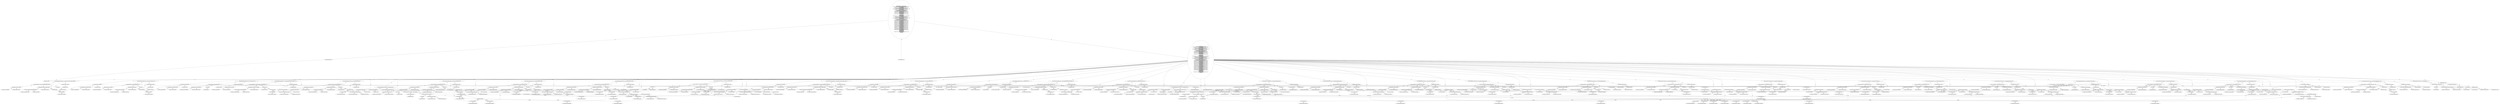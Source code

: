 digraph "treeSince#?" {
0 [label="2:CtTypeReferenceImpl@ParseTree" shape=ellipse]
1 [label="2:CtPackageReferenceImpl@" shape=ellipse]
2 [label="2:CtVirtualElement@treeSince" shape=ellipse]
3 [label="3:CtTypeReferenceImpl@JavadocContext" shape=ellipse]
4 [label="3:CtPackageReferenceImpl@" shape=ellipse]
5 [label="3:CtExecutableReferenceImpl@JavadocContext(<unknown>,int)" shape=ellipse]
6 [label="3:CtTypeReferenceImpl@JavadocContext" shape=ellipse]
7 [label="3:CtTypeReferenceImpl@JavadocContext" shape=ellipse]
8 [label="3:CtTypeReferenceImpl@null" shape=ellipse]
9 [label="3:CtTypeReferenceImpl@int" shape=ellipse]
10 [label="3:CtLiteralImpl@null" shape=ellipse]
11 [label="3:CtTypeReferenceImpl@<nulltype>" shape=ellipse]
12 [label="3:CtLiteralImpl@0" shape=ellipse]
13 [label="3:CtTypeReferenceImpl@int" shape=ellipse]
14 [label="3:CtConstructorCallImpl@new JavadocContext(null, 0)" shape=ellipse]
15 [label="3:CtVirtualElement@KzwtL" shape=ellipse]
16 [label="3:CtLocalVariableImpl@JavadocContext KzwtL = new JavadocContext(null, 0)" shape=ellipse]
17 [label="4:CtTypeReferenceImpl@CommonToken" shape=ellipse]
18 [label="4:CtPackageReferenceImpl@" shape=ellipse]
19 [label="4:CtExecutableReferenceImpl@CommonToken()" shape=ellipse]
20 [label="4:CtTypeReferenceImpl@CommonToken" shape=ellipse]
21 [label="4:CtTypeReferenceImpl@CommonToken" shape=ellipse]
22 [label="4:CtFieldReferenceImpl@JavadocTokenTypes.LEADING_ASTERISK" shape=ellipse]
23 [label="4:CtTypeReferenceImpl@JavadocTokenTypes" shape=ellipse]
24 [label="4:CtTypeReferenceImpl@PlaceHold" shape=ellipse]
25 [label="4:CtFieldReadImpl@JavadocTokenTypes.LEADING_ASTERISK" shape=ellipse]
26 [label="4:CtTypeAccessImpl@JavadocTokenTypes" shape=ellipse]
27 [label="4:CtLiteralImpl@\"*\"" shape=ellipse]
28 [label="4:CtTypeReferenceImpl@String" shape=ellipse]
29 [label="4:CtConstructorCallImpl@new CommonToken(JavadocTokenTypes.LEADING_ASTERISK, \"*\")" shape=ellipse]
30 [label="4:CtVirtualElement@KBdjc" shape=ellipse]
31 [label="4:CtLocalVariableImpl@CommonToken KBdjc = new CommonToken(JavadocTokenTypes.LEADING_ASTERISK, \"*\")" shape=ellipse]
32 [label="5:CtExecutableReferenceImpl@addChild(CommonToken)" shape=ellipse]
33 [label="5:CtTypeReferenceImpl@JavadocContext" shape=ellipse]
34 [label="5:CtTypeReferenceImpl@CommonToken" shape=ellipse]
35 [label="5:CtVirtualElement@addChild" shape=ellipse]
36 [label="5:CtVariableReadImpl@KzwtL" shape=ellipse]
37 [label="5:CtLocalVariableReferenceImpl@KzwtL" shape=ellipse]
38 [label="5:CtVariableReadImpl@KBdjc" shape=ellipse]
39 [label="5:CtLocalVariableReferenceImpl@KBdjc" shape=ellipse]
40 [label="5:CtInvocationImpl@KzwtL.addChild(KBdjc)" shape=ellipse]
41 [label="6:CtTypeReferenceImpl@CommonToken" shape=ellipse]
42 [label="6:CtPackageReferenceImpl@" shape=ellipse]
43 [label="6:CtExecutableReferenceImpl@CommonToken()" shape=ellipse]
44 [label="6:CtTypeReferenceImpl@CommonToken" shape=ellipse]
45 [label="6:CtTypeReferenceImpl@CommonToken" shape=ellipse]
46 [label="6:CtFieldReferenceImpl@JavadocTokenTypes.WS" shape=ellipse]
47 [label="6:CtTypeReferenceImpl@JavadocTokenTypes" shape=ellipse]
48 [label="6:CtTypeReferenceImpl@PlaceHold" shape=ellipse]
49 [label="6:CtFieldReadImpl@JavadocTokenTypes.WS" shape=ellipse]
50 [label="6:CtTypeAccessImpl@JavadocTokenTypes" shape=ellipse]
51 [label="6:CtLiteralImpl@\" \"" shape=ellipse]
52 [label="6:CtTypeReferenceImpl@String" shape=ellipse]
53 [label="6:CtConstructorCallImpl@new CommonToken(JavadocTokenTypes.WS, \" \")" shape=ellipse]
54 [label="6:CtVirtualElement@bumXm" shape=ellipse]
55 [label="6:CtLocalVariableImpl@CommonToken bumXm = new CommonToken(JavadocTokenTypes.WS, \" \")" shape=ellipse]
56 [label="7:CtExecutableReferenceImpl@addChild(CommonToken)" shape=ellipse]
57 [label="7:CtTypeReferenceImpl@JavadocContext" shape=ellipse]
58 [label="7:CtTypeReferenceImpl@CommonToken" shape=ellipse]
59 [label="7:CtVirtualElement@addChild" shape=ellipse]
60 [label="7:CtVariableReadImpl@KzwtL" shape=ellipse]
61 [label="7:CtLocalVariableReferenceImpl@KzwtL" shape=ellipse]
62 [label="7:CtVariableReadImpl@bumXm" shape=ellipse]
63 [label="7:CtLocalVariableReferenceImpl@bumXm" shape=ellipse]
64 [label="7:CtInvocationImpl@KzwtL.addChild(bumXm)" shape=ellipse]
65 [label="8:CtTypeReferenceImpl@JavadocTagContext" shape=ellipse]
66 [label="8:CtPackageReferenceImpl@" shape=ellipse]
67 [label="8:CtExecutableReferenceImpl@JavadocTagContext()" shape=ellipse]
68 [label="8:CtTypeReferenceImpl@JavadocTagContext" shape=ellipse]
69 [label="8:CtTypeReferenceImpl@JavadocTagContext" shape=ellipse]
70 [label="8:CtVariableReadImpl@KzwtL" shape=ellipse]
71 [label="8:CtLocalVariableReferenceImpl@KzwtL" shape=ellipse]
72 [label="8:CtLiteralImpl@0" shape=ellipse]
73 [label="8:CtTypeReferenceImpl@int" shape=ellipse]
74 [label="8:CtConstructorCallImpl@new JavadocTagContext(KzwtL, 0)" shape=ellipse]
75 [label="8:CtVirtualElement@yxgFX" shape=ellipse]
76 [label="8:CtLocalVariableImpl@JavadocTagContext yxgFX = new JavadocTagContext(KzwtL, 0)" shape=ellipse]
77 [label="9:CtTypeReferenceImpl@CommonToken" shape=ellipse]
78 [label="9:CtPackageReferenceImpl@" shape=ellipse]
79 [label="9:CtExecutableReferenceImpl@CommonToken()" shape=ellipse]
80 [label="9:CtTypeReferenceImpl@CommonToken" shape=ellipse]
81 [label="9:CtTypeReferenceImpl@CommonToken" shape=ellipse]
82 [label="9:CtFieldReferenceImpl@JavadocTokenTypes.SINCE_LITERAL" shape=ellipse]
83 [label="9:CtTypeReferenceImpl@JavadocTokenTypes" shape=ellipse]
84 [label="9:CtTypeReferenceImpl@PlaceHold" shape=ellipse]
85 [label="9:CtFieldReadImpl@JavadocTokenTypes.SINCE_LITERAL" shape=ellipse]
86 [label="9:CtTypeAccessImpl@JavadocTokenTypes" shape=ellipse]
87 [label="9:CtLiteralImpl@\"@since\"" shape=ellipse]
88 [label="9:CtTypeReferenceImpl@String" shape=ellipse]
89 [label="9:CtConstructorCallImpl@new CommonToken(JavadocTokenTypes.SINCE_LITERAL, \"@since\")" shape=ellipse]
90 [label="9:CtVirtualElement@YHnJx" shape=ellipse]
91 [label="9:CtLocalVariableImpl@CommonToken YHnJx = new CommonToken(JavadocTokenTypes.SINCE_LITERAL, \"@since\")" shape=ellipse]
92 [label="10:CtExecutableReferenceImpl@addChild(CommonToken)" shape=ellipse]
93 [label="10:CtTypeReferenceImpl@JavadocTagContext" shape=ellipse]
94 [label="10:CtTypeReferenceImpl@CommonToken" shape=ellipse]
95 [label="10:CtVirtualElement@addChild" shape=ellipse]
96 [label="10:CtVariableReadImpl@yxgFX" shape=ellipse]
97 [label="10:CtLocalVariableReferenceImpl@yxgFX" shape=ellipse]
98 [label="10:CtVariableReadImpl@YHnJx" shape=ellipse]
99 [label="10:CtLocalVariableReferenceImpl@YHnJx" shape=ellipse]
100 [label="10:CtInvocationImpl@yxgFX.addChild(YHnJx)" shape=ellipse]
101 [label="11:CtTypeReferenceImpl@CommonToken" shape=ellipse]
102 [label="11:CtPackageReferenceImpl@" shape=ellipse]
103 [label="11:CtExecutableReferenceImpl@CommonToken()" shape=ellipse]
104 [label="11:CtTypeReferenceImpl@CommonToken" shape=ellipse]
105 [label="11:CtTypeReferenceImpl@CommonToken" shape=ellipse]
106 [label="11:CtFieldReferenceImpl@JavadocTokenTypes.WS" shape=ellipse]
107 [label="11:CtTypeReferenceImpl@JavadocTokenTypes" shape=ellipse]
108 [label="11:CtTypeReferenceImpl@PlaceHold" shape=ellipse]
109 [label="11:CtFieldReadImpl@JavadocTokenTypes.WS" shape=ellipse]
110 [label="11:CtTypeAccessImpl@JavadocTokenTypes" shape=ellipse]
111 [label="11:CtLiteralImpl@\" \"" shape=ellipse]
112 [label="11:CtTypeReferenceImpl@String" shape=ellipse]
113 [label="11:CtConstructorCallImpl@new CommonToken(JavadocTokenTypes.WS, \" \")" shape=ellipse]
114 [label="11:CtVirtualElement@VnMhH" shape=ellipse]
115 [label="11:CtLocalVariableImpl@CommonToken VnMhH = new CommonToken(JavadocTokenTypes.WS, \" \")" shape=ellipse]
116 [label="12:CtExecutableReferenceImpl@addChild(CommonToken)" shape=ellipse]
117 [label="12:CtTypeReferenceImpl@JavadocTagContext" shape=ellipse]
118 [label="12:CtTypeReferenceImpl@CommonToken" shape=ellipse]
119 [label="12:CtVirtualElement@addChild" shape=ellipse]
120 [label="12:CtVariableReadImpl@yxgFX" shape=ellipse]
121 [label="12:CtLocalVariableReferenceImpl@yxgFX" shape=ellipse]
122 [label="12:CtVariableReadImpl@VnMhH" shape=ellipse]
123 [label="12:CtLocalVariableReferenceImpl@VnMhH" shape=ellipse]
124 [label="12:CtInvocationImpl@yxgFX.addChild(VnMhH)" shape=ellipse]
125 [label="13:CtTypeReferenceImpl@DescriptionContext" shape=ellipse]
126 [label="13:CtPackageReferenceImpl@" shape=ellipse]
127 [label="13:CtExecutableReferenceImpl@DescriptionContext()" shape=ellipse]
128 [label="13:CtTypeReferenceImpl@DescriptionContext" shape=ellipse]
129 [label="13:CtTypeReferenceImpl@DescriptionContext" shape=ellipse]
130 [label="13:CtVariableReadImpl@yxgFX" shape=ellipse]
131 [label="13:CtLocalVariableReferenceImpl@yxgFX" shape=ellipse]
132 [label="13:CtLiteralImpl@0" shape=ellipse]
133 [label="13:CtTypeReferenceImpl@int" shape=ellipse]
134 [label="13:CtConstructorCallImpl@new DescriptionContext(yxgFX, 0)" shape=ellipse]
135 [label="13:CtVirtualElement@hfUJs" shape=ellipse]
136 [label="13:CtLocalVariableImpl@DescriptionContext hfUJs = new DescriptionContext(yxgFX, 0)" shape=ellipse]
137 [label="14:CtTypeReferenceImpl@TextContext" shape=ellipse]
138 [label="14:CtPackageReferenceImpl@" shape=ellipse]
139 [label="14:CtExecutableReferenceImpl@TextContext()" shape=ellipse]
140 [label="14:CtTypeReferenceImpl@TextContext" shape=ellipse]
141 [label="14:CtTypeReferenceImpl@TextContext" shape=ellipse]
142 [label="14:CtVariableReadImpl@hfUJs" shape=ellipse]
143 [label="14:CtLocalVariableReferenceImpl@hfUJs" shape=ellipse]
144 [label="14:CtLiteralImpl@0" shape=ellipse]
145 [label="14:CtTypeReferenceImpl@int" shape=ellipse]
146 [label="14:CtConstructorCallImpl@new TextContext(hfUJs, 0)" shape=ellipse]
147 [label="14:CtVirtualElement@KDFKH" shape=ellipse]
148 [label="14:CtLocalVariableImpl@TextContext KDFKH = new TextContext(hfUJs, 0)" shape=ellipse]
149 [label="15:CtTypeReferenceImpl@CommonToken" shape=ellipse]
150 [label="15:CtPackageReferenceImpl@" shape=ellipse]
151 [label="15:CtExecutableReferenceImpl@CommonToken()" shape=ellipse]
152 [label="15:CtTypeReferenceImpl@CommonToken" shape=ellipse]
153 [label="15:CtTypeReferenceImpl@CommonToken" shape=ellipse]
154 [label="15:CtFieldReferenceImpl@JavadocTokenTypes.CHAR" shape=ellipse]
155 [label="15:CtTypeReferenceImpl@JavadocTokenTypes" shape=ellipse]
156 [label="15:CtTypeReferenceImpl@PlaceHold" shape=ellipse]
157 [label="15:CtFieldReadImpl@JavadocTokenTypes.CHAR" shape=ellipse]
158 [label="15:CtTypeAccessImpl@JavadocTokenTypes" shape=ellipse]
159 [label="15:CtLiteralImpl@\"1\"" shape=ellipse]
160 [label="15:CtTypeReferenceImpl@String" shape=ellipse]
161 [label="15:CtConstructorCallImpl@new CommonToken(JavadocTokenTypes.CHAR, \"1\")" shape=ellipse]
162 [label="15:CtVirtualElement@HzQdJ" shape=ellipse]
163 [label="15:CtLocalVariableImpl@CommonToken HzQdJ = new CommonToken(JavadocTokenTypes.CHAR, \"1\")" shape=ellipse]
164 [label="16:CtExecutableReferenceImpl@addChild(CommonToken)" shape=ellipse]
165 [label="16:CtTypeReferenceImpl@TextContext" shape=ellipse]
166 [label="16:CtTypeReferenceImpl@CommonToken" shape=ellipse]
167 [label="16:CtVirtualElement@addChild" shape=ellipse]
168 [label="16:CtVariableReadImpl@KDFKH" shape=ellipse]
169 [label="16:CtLocalVariableReferenceImpl@KDFKH" shape=ellipse]
170 [label="16:CtVariableReadImpl@HzQdJ" shape=ellipse]
171 [label="16:CtLocalVariableReferenceImpl@HzQdJ" shape=ellipse]
172 [label="16:CtInvocationImpl@KDFKH.addChild(HzQdJ)" shape=ellipse]
173 [label="17:CtTypeReferenceImpl@CommonToken" shape=ellipse]
174 [label="17:CtPackageReferenceImpl@" shape=ellipse]
175 [label="17:CtExecutableReferenceImpl@CommonToken()" shape=ellipse]
176 [label="17:CtTypeReferenceImpl@CommonToken" shape=ellipse]
177 [label="17:CtTypeReferenceImpl@CommonToken" shape=ellipse]
178 [label="17:CtFieldReferenceImpl@JavadocTokenTypes.CHAR" shape=ellipse]
179 [label="17:CtTypeReferenceImpl@JavadocTokenTypes" shape=ellipse]
180 [label="17:CtTypeReferenceImpl@PlaceHold" shape=ellipse]
181 [label="17:CtFieldReadImpl@JavadocTokenTypes.CHAR" shape=ellipse]
182 [label="17:CtTypeAccessImpl@JavadocTokenTypes" shape=ellipse]
183 [label="17:CtLiteralImpl@\".\"" shape=ellipse]
184 [label="17:CtTypeReferenceImpl@String" shape=ellipse]
185 [label="17:CtConstructorCallImpl@new CommonToken(JavadocTokenTypes.CHAR, \".\")" shape=ellipse]
186 [label="17:CtVirtualElement@dQvjG" shape=ellipse]
187 [label="17:CtLocalVariableImpl@CommonToken dQvjG = new CommonToken(JavadocTokenTypes.CHAR, \".\")" shape=ellipse]
188 [label="18:CtExecutableReferenceImpl@addChild(CommonToken)" shape=ellipse]
189 [label="18:CtTypeReferenceImpl@TextContext" shape=ellipse]
190 [label="18:CtTypeReferenceImpl@CommonToken" shape=ellipse]
191 [label="18:CtVirtualElement@addChild" shape=ellipse]
192 [label="18:CtVariableReadImpl@KDFKH" shape=ellipse]
193 [label="18:CtLocalVariableReferenceImpl@KDFKH" shape=ellipse]
194 [label="18:CtVariableReadImpl@dQvjG" shape=ellipse]
195 [label="18:CtLocalVariableReferenceImpl@dQvjG" shape=ellipse]
196 [label="18:CtInvocationImpl@KDFKH.addChild(dQvjG)" shape=ellipse]
197 [label="19:CtTypeReferenceImpl@CommonToken" shape=ellipse]
198 [label="19:CtPackageReferenceImpl@" shape=ellipse]
199 [label="19:CtExecutableReferenceImpl@CommonToken()" shape=ellipse]
200 [label="19:CtTypeReferenceImpl@CommonToken" shape=ellipse]
201 [label="19:CtTypeReferenceImpl@CommonToken" shape=ellipse]
202 [label="19:CtFieldReferenceImpl@JavadocTokenTypes.CHAR" shape=ellipse]
203 [label="19:CtTypeReferenceImpl@JavadocTokenTypes" shape=ellipse]
204 [label="19:CtTypeReferenceImpl@PlaceHold" shape=ellipse]
205 [label="19:CtFieldReadImpl@JavadocTokenTypes.CHAR" shape=ellipse]
206 [label="19:CtTypeAccessImpl@JavadocTokenTypes" shape=ellipse]
207 [label="19:CtLiteralImpl@\"5\"" shape=ellipse]
208 [label="19:CtTypeReferenceImpl@String" shape=ellipse]
209 [label="19:CtConstructorCallImpl@new CommonToken(JavadocTokenTypes.CHAR, \"5\")" shape=ellipse]
210 [label="19:CtVirtualElement@xEdyg" shape=ellipse]
211 [label="19:CtLocalVariableImpl@CommonToken xEdyg = new CommonToken(JavadocTokenTypes.CHAR, \"5\")" shape=ellipse]
212 [label="20:CtExecutableReferenceImpl@addChild(CommonToken)" shape=ellipse]
213 [label="20:CtTypeReferenceImpl@TextContext" shape=ellipse]
214 [label="20:CtTypeReferenceImpl@CommonToken" shape=ellipse]
215 [label="20:CtVirtualElement@addChild" shape=ellipse]
216 [label="20:CtVariableReadImpl@KDFKH" shape=ellipse]
217 [label="20:CtLocalVariableReferenceImpl@KDFKH" shape=ellipse]
218 [label="20:CtVariableReadImpl@xEdyg" shape=ellipse]
219 [label="20:CtLocalVariableReferenceImpl@xEdyg" shape=ellipse]
220 [label="20:CtInvocationImpl@KDFKH.addChild(xEdyg)" shape=ellipse]
221 [label="21:CtExecutableReferenceImpl@addChild(TextContext)" shape=ellipse]
222 [label="21:CtTypeReferenceImpl@DescriptionContext" shape=ellipse]
223 [label="21:CtTypeReferenceImpl@TextContext" shape=ellipse]
224 [label="21:CtVirtualElement@addChild" shape=ellipse]
225 [label="21:CtVariableReadImpl@hfUJs" shape=ellipse]
226 [label="21:CtLocalVariableReferenceImpl@hfUJs" shape=ellipse]
227 [label="21:CtVariableReadImpl@KDFKH" shape=ellipse]
228 [label="21:CtLocalVariableReferenceImpl@KDFKH" shape=ellipse]
229 [label="21:CtInvocationImpl@hfUJs.addChild(KDFKH)" shape=ellipse]
230 [label="22:CtTypeReferenceImpl@CommonToken" shape=ellipse]
231 [label="22:CtPackageReferenceImpl@" shape=ellipse]
232 [label="22:CtExecutableReferenceImpl@CommonToken()" shape=ellipse]
233 [label="22:CtTypeReferenceImpl@CommonToken" shape=ellipse]
234 [label="22:CtTypeReferenceImpl@CommonToken" shape=ellipse]
235 [label="22:CtFieldReferenceImpl@JavadocTokenTypes.NEWLINE" shape=ellipse]
236 [label="22:CtTypeReferenceImpl@JavadocTokenTypes" shape=ellipse]
237 [label="22:CtTypeReferenceImpl@PlaceHold" shape=ellipse]
238 [label="22:CtFieldReadImpl@JavadocTokenTypes.NEWLINE" shape=ellipse]
239 [label="22:CtTypeAccessImpl@JavadocTokenTypes" shape=ellipse]
240 [label="22:CtLiteralImpl@\"\n\"" shape=ellipse]
241 [label="22:CtTypeReferenceImpl@String" shape=ellipse]
242 [label="22:CtConstructorCallImpl@new CommonToken(JavadocTokenTypes.NEWLINE, \"\n\")" shape=ellipse]
243 [label="22:CtVirtualElement@IXuHo" shape=ellipse]
244 [label="22:CtLocalVariableImpl@CommonToken IXuHo = new CommonToken(JavadocTokenTypes.NEWLINE, \"\n\")" shape=ellipse]
245 [label="23:CtExecutableReferenceImpl@addChild(CommonToken)" shape=ellipse]
246 [label="23:CtTypeReferenceImpl@DescriptionContext" shape=ellipse]
247 [label="23:CtTypeReferenceImpl@CommonToken" shape=ellipse]
248 [label="23:CtVirtualElement@addChild" shape=ellipse]
249 [label="23:CtVariableReadImpl@hfUJs" shape=ellipse]
250 [label="23:CtLocalVariableReferenceImpl@hfUJs" shape=ellipse]
251 [label="23:CtVariableReadImpl@IXuHo" shape=ellipse]
252 [label="23:CtLocalVariableReferenceImpl@IXuHo" shape=ellipse]
253 [label="23:CtInvocationImpl@hfUJs.addChild(IXuHo)" shape=ellipse]
254 [label="24:CtExecutableReferenceImpl@addChild(DescriptionContext)" shape=ellipse]
255 [label="24:CtTypeReferenceImpl@JavadocTagContext" shape=ellipse]
256 [label="24:CtTypeReferenceImpl@DescriptionContext" shape=ellipse]
257 [label="24:CtVirtualElement@addChild" shape=ellipse]
258 [label="24:CtVariableReadImpl@yxgFX" shape=ellipse]
259 [label="24:CtLocalVariableReferenceImpl@yxgFX" shape=ellipse]
260 [label="24:CtVariableReadImpl@hfUJs" shape=ellipse]
261 [label="24:CtLocalVariableReferenceImpl@hfUJs" shape=ellipse]
262 [label="24:CtInvocationImpl@yxgFX.addChild(hfUJs)" shape=ellipse]
263 [label="25:CtExecutableReferenceImpl@addChild(JavadocTagContext)" shape=ellipse]
264 [label="25:CtTypeReferenceImpl@JavadocContext" shape=ellipse]
265 [label="25:CtTypeReferenceImpl@JavadocTagContext" shape=ellipse]
266 [label="25:CtVirtualElement@addChild" shape=ellipse]
267 [label="25:CtVariableReadImpl@KzwtL" shape=ellipse]
268 [label="25:CtLocalVariableReferenceImpl@KzwtL" shape=ellipse]
269 [label="25:CtVariableReadImpl@yxgFX" shape=ellipse]
270 [label="25:CtLocalVariableReferenceImpl@yxgFX" shape=ellipse]
271 [label="25:CtInvocationImpl@KzwtL.addChild(yxgFX)" shape=ellipse]
272 [label="26:CtTypeReferenceImpl@CommonToken" shape=ellipse]
273 [label="26:CtPackageReferenceImpl@" shape=ellipse]
274 [label="26:CtExecutableReferenceImpl@CommonToken()" shape=ellipse]
275 [label="26:CtTypeReferenceImpl@CommonToken" shape=ellipse]
276 [label="26:CtTypeReferenceImpl@CommonToken" shape=ellipse]
277 [label="26:CtFieldReferenceImpl@JavadocTokenTypes.LEADING_ASTERISK" shape=ellipse]
278 [label="26:CtTypeReferenceImpl@JavadocTokenTypes" shape=ellipse]
279 [label="26:CtTypeReferenceImpl@PlaceHold" shape=ellipse]
280 [label="26:CtFieldReadImpl@JavadocTokenTypes.LEADING_ASTERISK" shape=ellipse]
281 [label="26:CtTypeAccessImpl@JavadocTokenTypes" shape=ellipse]
282 [label="26:CtLiteralImpl@\" *\"" shape=ellipse]
283 [label="26:CtTypeReferenceImpl@String" shape=ellipse]
284 [label="26:CtConstructorCallImpl@new CommonToken(JavadocTokenTypes.LEADING_ASTERISK, \" *\")" shape=ellipse]
285 [label="26:CtVirtualElement@PkBux" shape=ellipse]
286 [label="26:CtLocalVariableImpl@CommonToken PkBux = new CommonToken(JavadocTokenTypes.LEADING_ASTERISK, \" *\")" shape=ellipse]
287 [label="27:CtExecutableReferenceImpl@addChild(CommonToken)" shape=ellipse]
288 [label="27:CtTypeReferenceImpl@JavadocContext" shape=ellipse]
289 [label="27:CtTypeReferenceImpl@CommonToken" shape=ellipse]
290 [label="27:CtVirtualElement@addChild" shape=ellipse]
291 [label="27:CtVariableReadImpl@KzwtL" shape=ellipse]
292 [label="27:CtLocalVariableReferenceImpl@KzwtL" shape=ellipse]
293 [label="27:CtVariableReadImpl@PkBux" shape=ellipse]
294 [label="27:CtLocalVariableReferenceImpl@PkBux" shape=ellipse]
295 [label="27:CtInvocationImpl@KzwtL.addChild(PkBux)" shape=ellipse]
296 [label="28:CtTypeReferenceImpl@CommonToken" shape=ellipse]
297 [label="28:CtPackageReferenceImpl@" shape=ellipse]
298 [label="28:CtExecutableReferenceImpl@CommonToken()" shape=ellipse]
299 [label="28:CtTypeReferenceImpl@CommonToken" shape=ellipse]
300 [label="28:CtTypeReferenceImpl@CommonToken" shape=ellipse]
301 [label="28:CtFieldReferenceImpl@JavadocTokenTypes.WS" shape=ellipse]
302 [label="28:CtTypeReferenceImpl@JavadocTokenTypes" shape=ellipse]
303 [label="28:CtTypeReferenceImpl@PlaceHold" shape=ellipse]
304 [label="28:CtFieldReadImpl@JavadocTokenTypes.WS" shape=ellipse]
305 [label="28:CtTypeAccessImpl@JavadocTokenTypes" shape=ellipse]
306 [label="28:CtLiteralImpl@\" \"" shape=ellipse]
307 [label="28:CtTypeReferenceImpl@String" shape=ellipse]
308 [label="28:CtConstructorCallImpl@new CommonToken(JavadocTokenTypes.WS, \" \")" shape=ellipse]
309 [label="28:CtVirtualElement@KpMIW" shape=ellipse]
310 [label="28:CtLocalVariableImpl@CommonToken KpMIW = new CommonToken(JavadocTokenTypes.WS, \" \")" shape=ellipse]
311 [label="29:CtExecutableReferenceImpl@addChild(CommonToken)" shape=ellipse]
312 [label="29:CtTypeReferenceImpl@JavadocContext" shape=ellipse]
313 [label="29:CtTypeReferenceImpl@CommonToken" shape=ellipse]
314 [label="29:CtVirtualElement@addChild" shape=ellipse]
315 [label="29:CtVariableReadImpl@KzwtL" shape=ellipse]
316 [label="29:CtLocalVariableReferenceImpl@KzwtL" shape=ellipse]
317 [label="29:CtVariableReadImpl@KpMIW" shape=ellipse]
318 [label="29:CtLocalVariableReferenceImpl@KpMIW" shape=ellipse]
319 [label="29:CtInvocationImpl@KzwtL.addChild(KpMIW)" shape=ellipse]
320 [label="30:CtTypeReferenceImpl@JavadocTagContext" shape=ellipse]
321 [label="30:CtPackageReferenceImpl@" shape=ellipse]
322 [label="30:CtExecutableReferenceImpl@JavadocTagContext()" shape=ellipse]
323 [label="30:CtTypeReferenceImpl@JavadocTagContext" shape=ellipse]
324 [label="30:CtTypeReferenceImpl@JavadocTagContext" shape=ellipse]
325 [label="30:CtVariableReadImpl@KzwtL" shape=ellipse]
326 [label="30:CtLocalVariableReferenceImpl@KzwtL" shape=ellipse]
327 [label="30:CtLiteralImpl@0" shape=ellipse]
328 [label="30:CtTypeReferenceImpl@int" shape=ellipse]
329 [label="30:CtConstructorCallImpl@new JavadocTagContext(KzwtL, 0)" shape=ellipse]
330 [label="30:CtVirtualElement@OcuEn" shape=ellipse]
331 [label="30:CtLocalVariableImpl@JavadocTagContext OcuEn = new JavadocTagContext(KzwtL, 0)" shape=ellipse]
332 [label="31:CtTypeReferenceImpl@CommonToken" shape=ellipse]
333 [label="31:CtPackageReferenceImpl@" shape=ellipse]
334 [label="31:CtExecutableReferenceImpl@CommonToken()" shape=ellipse]
335 [label="31:CtTypeReferenceImpl@CommonToken" shape=ellipse]
336 [label="31:CtTypeReferenceImpl@CommonToken" shape=ellipse]
337 [label="31:CtFieldReferenceImpl@JavadocTokenTypes.SINCE_LITERAL" shape=ellipse]
338 [label="31:CtTypeReferenceImpl@JavadocTokenTypes" shape=ellipse]
339 [label="31:CtTypeReferenceImpl@PlaceHold" shape=ellipse]
340 [label="31:CtFieldReadImpl@JavadocTokenTypes.SINCE_LITERAL" shape=ellipse]
341 [label="31:CtTypeAccessImpl@JavadocTokenTypes" shape=ellipse]
342 [label="31:CtLiteralImpl@\"@since\"" shape=ellipse]
343 [label="31:CtTypeReferenceImpl@String" shape=ellipse]
344 [label="31:CtConstructorCallImpl@new CommonToken(JavadocTokenTypes.SINCE_LITERAL, \"@since\")" shape=ellipse]
345 [label="31:CtVirtualElement@SehKa" shape=ellipse]
346 [label="31:CtLocalVariableImpl@CommonToken SehKa = new CommonToken(JavadocTokenTypes.SINCE_LITERAL, \"@since\")" shape=ellipse]
347 [label="32:CtExecutableReferenceImpl@addChild(CommonToken)" shape=ellipse]
348 [label="32:CtTypeReferenceImpl@JavadocTagContext" shape=ellipse]
349 [label="32:CtTypeReferenceImpl@CommonToken" shape=ellipse]
350 [label="32:CtVirtualElement@addChild" shape=ellipse]
351 [label="32:CtVariableReadImpl@OcuEn" shape=ellipse]
352 [label="32:CtLocalVariableReferenceImpl@OcuEn" shape=ellipse]
353 [label="32:CtVariableReadImpl@SehKa" shape=ellipse]
354 [label="32:CtLocalVariableReferenceImpl@SehKa" shape=ellipse]
355 [label="32:CtInvocationImpl@OcuEn.addChild(SehKa)" shape=ellipse]
356 [label="33:CtTypeReferenceImpl@CommonToken" shape=ellipse]
357 [label="33:CtPackageReferenceImpl@" shape=ellipse]
358 [label="33:CtExecutableReferenceImpl@CommonToken()" shape=ellipse]
359 [label="33:CtTypeReferenceImpl@CommonToken" shape=ellipse]
360 [label="33:CtTypeReferenceImpl@CommonToken" shape=ellipse]
361 [label="33:CtFieldReferenceImpl@JavadocTokenTypes.WS" shape=ellipse]
362 [label="33:CtTypeReferenceImpl@JavadocTokenTypes" shape=ellipse]
363 [label="33:CtTypeReferenceImpl@PlaceHold" shape=ellipse]
364 [label="33:CtFieldReadImpl@JavadocTokenTypes.WS" shape=ellipse]
365 [label="33:CtTypeAccessImpl@JavadocTokenTypes" shape=ellipse]
366 [label="33:CtLiteralImpl@\" \"" shape=ellipse]
367 [label="33:CtTypeReferenceImpl@String" shape=ellipse]
368 [label="33:CtConstructorCallImpl@new CommonToken(JavadocTokenTypes.WS, \" \")" shape=ellipse]
369 [label="33:CtVirtualElement@JURQC" shape=ellipse]
370 [label="33:CtLocalVariableImpl@CommonToken JURQC = new CommonToken(JavadocTokenTypes.WS, \" \")" shape=ellipse]
371 [label="34:CtExecutableReferenceImpl@addChild(CommonToken)" shape=ellipse]
372 [label="34:CtTypeReferenceImpl@JavadocTagContext" shape=ellipse]
373 [label="34:CtTypeReferenceImpl@CommonToken" shape=ellipse]
374 [label="34:CtVirtualElement@addChild" shape=ellipse]
375 [label="34:CtVariableReadImpl@OcuEn" shape=ellipse]
376 [label="34:CtLocalVariableReferenceImpl@OcuEn" shape=ellipse]
377 [label="34:CtVariableReadImpl@JURQC" shape=ellipse]
378 [label="34:CtLocalVariableReferenceImpl@JURQC" shape=ellipse]
379 [label="34:CtInvocationImpl@OcuEn.addChild(JURQC)" shape=ellipse]
380 [label="35:CtTypeReferenceImpl@DescriptionContext" shape=ellipse]
381 [label="35:CtPackageReferenceImpl@" shape=ellipse]
382 [label="35:CtExecutableReferenceImpl@DescriptionContext()" shape=ellipse]
383 [label="35:CtTypeReferenceImpl@DescriptionContext" shape=ellipse]
384 [label="35:CtTypeReferenceImpl@DescriptionContext" shape=ellipse]
385 [label="35:CtVariableReadImpl@OcuEn" shape=ellipse]
386 [label="35:CtLocalVariableReferenceImpl@OcuEn" shape=ellipse]
387 [label="35:CtLiteralImpl@0" shape=ellipse]
388 [label="35:CtTypeReferenceImpl@int" shape=ellipse]
389 [label="35:CtConstructorCallImpl@new DescriptionContext(OcuEn, 0)" shape=ellipse]
390 [label="35:CtVirtualElement@NYzVK" shape=ellipse]
391 [label="35:CtLocalVariableImpl@DescriptionContext NYzVK = new DescriptionContext(OcuEn, 0)" shape=ellipse]
392 [label="36:CtTypeReferenceImpl@TextContext" shape=ellipse]
393 [label="36:CtPackageReferenceImpl@" shape=ellipse]
394 [label="36:CtExecutableReferenceImpl@TextContext()" shape=ellipse]
395 [label="36:CtTypeReferenceImpl@TextContext" shape=ellipse]
396 [label="36:CtTypeReferenceImpl@TextContext" shape=ellipse]
397 [label="36:CtVariableReadImpl@NYzVK" shape=ellipse]
398 [label="36:CtLocalVariableReferenceImpl@NYzVK" shape=ellipse]
399 [label="36:CtLiteralImpl@0" shape=ellipse]
400 [label="36:CtTypeReferenceImpl@int" shape=ellipse]
401 [label="36:CtConstructorCallImpl@new TextContext(NYzVK, 0)" shape=ellipse]
402 [label="36:CtVirtualElement@KYmTj" shape=ellipse]
403 [label="36:CtLocalVariableImpl@TextContext KYmTj = new TextContext(NYzVK, 0)" shape=ellipse]
404 [label="37:CtTypeReferenceImpl@CommonToken" shape=ellipse]
405 [label="37:CtPackageReferenceImpl@" shape=ellipse]
406 [label="37:CtExecutableReferenceImpl@CommonToken()" shape=ellipse]
407 [label="37:CtTypeReferenceImpl@CommonToken" shape=ellipse]
408 [label="37:CtTypeReferenceImpl@CommonToken" shape=ellipse]
409 [label="37:CtFieldReferenceImpl@JavadocTokenTypes.CHAR" shape=ellipse]
410 [label="37:CtTypeReferenceImpl@JavadocTokenTypes" shape=ellipse]
411 [label="37:CtTypeReferenceImpl@PlaceHold" shape=ellipse]
412 [label="37:CtFieldReadImpl@JavadocTokenTypes.CHAR" shape=ellipse]
413 [label="37:CtTypeAccessImpl@JavadocTokenTypes" shape=ellipse]
414 [label="37:CtLiteralImpl@\"R\"" shape=ellipse]
415 [label="37:CtTypeReferenceImpl@String" shape=ellipse]
416 [label="37:CtConstructorCallImpl@new CommonToken(JavadocTokenTypes.CHAR, \"R\")" shape=ellipse]
417 [label="37:CtVirtualElement@XeINZ" shape=ellipse]
418 [label="37:CtLocalVariableImpl@CommonToken XeINZ = new CommonToken(JavadocTokenTypes.CHAR, \"R\")" shape=ellipse]
419 [label="38:CtExecutableReferenceImpl@addChild(CommonToken)" shape=ellipse]
420 [label="38:CtTypeReferenceImpl@TextContext" shape=ellipse]
421 [label="38:CtTypeReferenceImpl@CommonToken" shape=ellipse]
422 [label="38:CtVirtualElement@addChild" shape=ellipse]
423 [label="38:CtVariableReadImpl@KYmTj" shape=ellipse]
424 [label="38:CtLocalVariableReferenceImpl@KYmTj" shape=ellipse]
425 [label="38:CtVariableReadImpl@XeINZ" shape=ellipse]
426 [label="38:CtLocalVariableReferenceImpl@XeINZ" shape=ellipse]
427 [label="38:CtInvocationImpl@KYmTj.addChild(XeINZ)" shape=ellipse]
428 [label="39:CtTypeReferenceImpl@CommonToken" shape=ellipse]
429 [label="39:CtPackageReferenceImpl@" shape=ellipse]
430 [label="39:CtExecutableReferenceImpl@CommonToken()" shape=ellipse]
431 [label="39:CtTypeReferenceImpl@CommonToken" shape=ellipse]
432 [label="39:CtTypeReferenceImpl@CommonToken" shape=ellipse]
433 [label="39:CtFieldReferenceImpl@JavadocTokenTypes.CHAR" shape=ellipse]
434 [label="39:CtTypeReferenceImpl@JavadocTokenTypes" shape=ellipse]
435 [label="39:CtTypeReferenceImpl@PlaceHold" shape=ellipse]
436 [label="39:CtFieldReadImpl@JavadocTokenTypes.CHAR" shape=ellipse]
437 [label="39:CtTypeAccessImpl@JavadocTokenTypes" shape=ellipse]
438 [label="39:CtLiteralImpl@\"e\"" shape=ellipse]
439 [label="39:CtTypeReferenceImpl@String" shape=ellipse]
440 [label="39:CtConstructorCallImpl@new CommonToken(JavadocTokenTypes.CHAR, \"e\")" shape=ellipse]
441 [label="39:CtVirtualElement@yaphV" shape=ellipse]
442 [label="39:CtLocalVariableImpl@CommonToken yaphV = new CommonToken(JavadocTokenTypes.CHAR, \"e\")" shape=ellipse]
443 [label="40:CtExecutableReferenceImpl@addChild(CommonToken)" shape=ellipse]
444 [label="40:CtTypeReferenceImpl@TextContext" shape=ellipse]
445 [label="40:CtTypeReferenceImpl@CommonToken" shape=ellipse]
446 [label="40:CtVirtualElement@addChild" shape=ellipse]
447 [label="40:CtVariableReadImpl@KYmTj" shape=ellipse]
448 [label="40:CtLocalVariableReferenceImpl@KYmTj" shape=ellipse]
449 [label="40:CtVariableReadImpl@yaphV" shape=ellipse]
450 [label="40:CtLocalVariableReferenceImpl@yaphV" shape=ellipse]
451 [label="40:CtInvocationImpl@KYmTj.addChild(yaphV)" shape=ellipse]
452 [label="41:CtTypeReferenceImpl@CommonToken" shape=ellipse]
453 [label="41:CtPackageReferenceImpl@" shape=ellipse]
454 [label="41:CtExecutableReferenceImpl@CommonToken()" shape=ellipse]
455 [label="41:CtTypeReferenceImpl@CommonToken" shape=ellipse]
456 [label="41:CtTypeReferenceImpl@CommonToken" shape=ellipse]
457 [label="41:CtFieldReferenceImpl@JavadocTokenTypes.CHAR" shape=ellipse]
458 [label="41:CtTypeReferenceImpl@JavadocTokenTypes" shape=ellipse]
459 [label="41:CtTypeReferenceImpl@PlaceHold" shape=ellipse]
460 [label="41:CtFieldReadImpl@JavadocTokenTypes.CHAR" shape=ellipse]
461 [label="41:CtTypeAccessImpl@JavadocTokenTypes" shape=ellipse]
462 [label="41:CtLiteralImpl@\"l\"" shape=ellipse]
463 [label="41:CtTypeReferenceImpl@String" shape=ellipse]
464 [label="41:CtConstructorCallImpl@new CommonToken(JavadocTokenTypes.CHAR, \"l\")" shape=ellipse]
465 [label="41:CtVirtualElement@fWGhu" shape=ellipse]
466 [label="41:CtLocalVariableImpl@CommonToken fWGhu = new CommonToken(JavadocTokenTypes.CHAR, \"l\")" shape=ellipse]
467 [label="42:CtExecutableReferenceImpl@addChild(CommonToken)" shape=ellipse]
468 [label="42:CtTypeReferenceImpl@TextContext" shape=ellipse]
469 [label="42:CtTypeReferenceImpl@CommonToken" shape=ellipse]
470 [label="42:CtVirtualElement@addChild" shape=ellipse]
471 [label="42:CtVariableReadImpl@KYmTj" shape=ellipse]
472 [label="42:CtLocalVariableReferenceImpl@KYmTj" shape=ellipse]
473 [label="42:CtVariableReadImpl@fWGhu" shape=ellipse]
474 [label="42:CtLocalVariableReferenceImpl@fWGhu" shape=ellipse]
475 [label="42:CtInvocationImpl@KYmTj.addChild(fWGhu)" shape=ellipse]
476 [label="43:CtTypeReferenceImpl@CommonToken" shape=ellipse]
477 [label="43:CtPackageReferenceImpl@" shape=ellipse]
478 [label="43:CtExecutableReferenceImpl@CommonToken()" shape=ellipse]
479 [label="43:CtTypeReferenceImpl@CommonToken" shape=ellipse]
480 [label="43:CtTypeReferenceImpl@CommonToken" shape=ellipse]
481 [label="43:CtFieldReferenceImpl@JavadocTokenTypes.CHAR" shape=ellipse]
482 [label="43:CtTypeReferenceImpl@JavadocTokenTypes" shape=ellipse]
483 [label="43:CtTypeReferenceImpl@PlaceHold" shape=ellipse]
484 [label="43:CtFieldReadImpl@JavadocTokenTypes.CHAR" shape=ellipse]
485 [label="43:CtTypeAccessImpl@JavadocTokenTypes" shape=ellipse]
486 [label="43:CtLiteralImpl@\"e\"" shape=ellipse]
487 [label="43:CtTypeReferenceImpl@String" shape=ellipse]
488 [label="43:CtConstructorCallImpl@new CommonToken(JavadocTokenTypes.CHAR, \"e\")" shape=ellipse]
489 [label="43:CtVirtualElement@kWDEz" shape=ellipse]
490 [label="43:CtLocalVariableImpl@CommonToken kWDEz = new CommonToken(JavadocTokenTypes.CHAR, \"e\")" shape=ellipse]
491 [label="44:CtExecutableReferenceImpl@addChild(CommonToken)" shape=ellipse]
492 [label="44:CtTypeReferenceImpl@TextContext" shape=ellipse]
493 [label="44:CtTypeReferenceImpl@CommonToken" shape=ellipse]
494 [label="44:CtVirtualElement@addChild" shape=ellipse]
495 [label="44:CtVariableReadImpl@KYmTj" shape=ellipse]
496 [label="44:CtLocalVariableReferenceImpl@KYmTj" shape=ellipse]
497 [label="44:CtVariableReadImpl@kWDEz" shape=ellipse]
498 [label="44:CtLocalVariableReferenceImpl@kWDEz" shape=ellipse]
499 [label="44:CtInvocationImpl@KYmTj.addChild(kWDEz)" shape=ellipse]
500 [label="45:CtTypeReferenceImpl@CommonToken" shape=ellipse]
501 [label="45:CtPackageReferenceImpl@" shape=ellipse]
502 [label="45:CtExecutableReferenceImpl@CommonToken()" shape=ellipse]
503 [label="45:CtTypeReferenceImpl@CommonToken" shape=ellipse]
504 [label="45:CtTypeReferenceImpl@CommonToken" shape=ellipse]
505 [label="45:CtFieldReferenceImpl@JavadocTokenTypes.CHAR" shape=ellipse]
506 [label="45:CtTypeReferenceImpl@JavadocTokenTypes" shape=ellipse]
507 [label="45:CtTypeReferenceImpl@PlaceHold" shape=ellipse]
508 [label="45:CtFieldReadImpl@JavadocTokenTypes.CHAR" shape=ellipse]
509 [label="45:CtTypeAccessImpl@JavadocTokenTypes" shape=ellipse]
510 [label="45:CtLiteralImpl@\"a\"" shape=ellipse]
511 [label="45:CtTypeReferenceImpl@String" shape=ellipse]
512 [label="45:CtConstructorCallImpl@new CommonToken(JavadocTokenTypes.CHAR, \"a\")" shape=ellipse]
513 [label="45:CtVirtualElement@xrhZk" shape=ellipse]
514 [label="45:CtLocalVariableImpl@CommonToken xrhZk = new CommonToken(JavadocTokenTypes.CHAR, \"a\")" shape=ellipse]
515 [label="46:CtExecutableReferenceImpl@addChild(CommonToken)" shape=ellipse]
516 [label="46:CtTypeReferenceImpl@TextContext" shape=ellipse]
517 [label="46:CtTypeReferenceImpl@CommonToken" shape=ellipse]
518 [label="46:CtVirtualElement@addChild" shape=ellipse]
519 [label="46:CtVariableReadImpl@KYmTj" shape=ellipse]
520 [label="46:CtLocalVariableReferenceImpl@KYmTj" shape=ellipse]
521 [label="46:CtVariableReadImpl@xrhZk" shape=ellipse]
522 [label="46:CtLocalVariableReferenceImpl@xrhZk" shape=ellipse]
523 [label="46:CtInvocationImpl@KYmTj.addChild(xrhZk)" shape=ellipse]
524 [label="47:CtTypeReferenceImpl@CommonToken" shape=ellipse]
525 [label="47:CtPackageReferenceImpl@" shape=ellipse]
526 [label="47:CtExecutableReferenceImpl@CommonToken()" shape=ellipse]
527 [label="47:CtTypeReferenceImpl@CommonToken" shape=ellipse]
528 [label="47:CtTypeReferenceImpl@CommonToken" shape=ellipse]
529 [label="47:CtFieldReferenceImpl@JavadocTokenTypes.CHAR" shape=ellipse]
530 [label="47:CtTypeReferenceImpl@JavadocTokenTypes" shape=ellipse]
531 [label="47:CtTypeReferenceImpl@PlaceHold" shape=ellipse]
532 [label="47:CtFieldReadImpl@JavadocTokenTypes.CHAR" shape=ellipse]
533 [label="47:CtTypeAccessImpl@JavadocTokenTypes" shape=ellipse]
534 [label="47:CtLiteralImpl@\"s\"" shape=ellipse]
535 [label="47:CtTypeReferenceImpl@String" shape=ellipse]
536 [label="47:CtConstructorCallImpl@new CommonToken(JavadocTokenTypes.CHAR, \"s\")" shape=ellipse]
537 [label="47:CtVirtualElement@rrnjf" shape=ellipse]
538 [label="47:CtLocalVariableImpl@CommonToken rrnjf = new CommonToken(JavadocTokenTypes.CHAR, \"s\")" shape=ellipse]
539 [label="48:CtExecutableReferenceImpl@addChild(CommonToken)" shape=ellipse]
540 [label="48:CtTypeReferenceImpl@TextContext" shape=ellipse]
541 [label="48:CtTypeReferenceImpl@CommonToken" shape=ellipse]
542 [label="48:CtVirtualElement@addChild" shape=ellipse]
543 [label="48:CtVariableReadImpl@KYmTj" shape=ellipse]
544 [label="48:CtLocalVariableReferenceImpl@KYmTj" shape=ellipse]
545 [label="48:CtVariableReadImpl@rrnjf" shape=ellipse]
546 [label="48:CtLocalVariableReferenceImpl@rrnjf" shape=ellipse]
547 [label="48:CtInvocationImpl@KYmTj.addChild(rrnjf)" shape=ellipse]
548 [label="49:CtTypeReferenceImpl@CommonToken" shape=ellipse]
549 [label="49:CtPackageReferenceImpl@" shape=ellipse]
550 [label="49:CtExecutableReferenceImpl@CommonToken()" shape=ellipse]
551 [label="49:CtTypeReferenceImpl@CommonToken" shape=ellipse]
552 [label="49:CtTypeReferenceImpl@CommonToken" shape=ellipse]
553 [label="49:CtFieldReferenceImpl@JavadocTokenTypes.CHAR" shape=ellipse]
554 [label="49:CtTypeReferenceImpl@JavadocTokenTypes" shape=ellipse]
555 [label="49:CtTypeReferenceImpl@PlaceHold" shape=ellipse]
556 [label="49:CtFieldReadImpl@JavadocTokenTypes.CHAR" shape=ellipse]
557 [label="49:CtTypeAccessImpl@JavadocTokenTypes" shape=ellipse]
558 [label="49:CtLiteralImpl@\"e\"" shape=ellipse]
559 [label="49:CtTypeReferenceImpl@String" shape=ellipse]
560 [label="49:CtConstructorCallImpl@new CommonToken(JavadocTokenTypes.CHAR, \"e\")" shape=ellipse]
561 [label="49:CtVirtualElement@hMbVu" shape=ellipse]
562 [label="49:CtLocalVariableImpl@CommonToken hMbVu = new CommonToken(JavadocTokenTypes.CHAR, \"e\")" shape=ellipse]
563 [label="50:CtExecutableReferenceImpl@addChild(CommonToken)" shape=ellipse]
564 [label="50:CtTypeReferenceImpl@TextContext" shape=ellipse]
565 [label="50:CtTypeReferenceImpl@CommonToken" shape=ellipse]
566 [label="50:CtVirtualElement@addChild" shape=ellipse]
567 [label="50:CtVariableReadImpl@KYmTj" shape=ellipse]
568 [label="50:CtLocalVariableReferenceImpl@KYmTj" shape=ellipse]
569 [label="50:CtVariableReadImpl@hMbVu" shape=ellipse]
570 [label="50:CtLocalVariableReferenceImpl@hMbVu" shape=ellipse]
571 [label="50:CtInvocationImpl@KYmTj.addChild(hMbVu)" shape=ellipse]
572 [label="51:CtTypeReferenceImpl@CommonToken" shape=ellipse]
573 [label="51:CtPackageReferenceImpl@" shape=ellipse]
574 [label="51:CtExecutableReferenceImpl@CommonToken()" shape=ellipse]
575 [label="51:CtTypeReferenceImpl@CommonToken" shape=ellipse]
576 [label="51:CtTypeReferenceImpl@CommonToken" shape=ellipse]
577 [label="51:CtFieldReferenceImpl@JavadocTokenTypes.WS" shape=ellipse]
578 [label="51:CtTypeReferenceImpl@JavadocTokenTypes" shape=ellipse]
579 [label="51:CtTypeReferenceImpl@PlaceHold" shape=ellipse]
580 [label="51:CtFieldReadImpl@JavadocTokenTypes.WS" shape=ellipse]
581 [label="51:CtTypeAccessImpl@JavadocTokenTypes" shape=ellipse]
582 [label="51:CtLiteralImpl@\" \"" shape=ellipse]
583 [label="51:CtTypeReferenceImpl@String" shape=ellipse]
584 [label="51:CtConstructorCallImpl@new CommonToken(JavadocTokenTypes.WS, \" \")" shape=ellipse]
585 [label="51:CtVirtualElement@WEbWM" shape=ellipse]
586 [label="51:CtLocalVariableImpl@CommonToken WEbWM = new CommonToken(JavadocTokenTypes.WS, \" \")" shape=ellipse]
587 [label="52:CtExecutableReferenceImpl@addChild(CommonToken)" shape=ellipse]
588 [label="52:CtTypeReferenceImpl@TextContext" shape=ellipse]
589 [label="52:CtTypeReferenceImpl@CommonToken" shape=ellipse]
590 [label="52:CtVirtualElement@addChild" shape=ellipse]
591 [label="52:CtVariableReadImpl@KYmTj" shape=ellipse]
592 [label="52:CtLocalVariableReferenceImpl@KYmTj" shape=ellipse]
593 [label="52:CtVariableReadImpl@WEbWM" shape=ellipse]
594 [label="52:CtLocalVariableReferenceImpl@WEbWM" shape=ellipse]
595 [label="52:CtInvocationImpl@KYmTj.addChild(WEbWM)" shape=ellipse]
596 [label="53:CtTypeReferenceImpl@CommonToken" shape=ellipse]
597 [label="53:CtPackageReferenceImpl@" shape=ellipse]
598 [label="53:CtExecutableReferenceImpl@CommonToken()" shape=ellipse]
599 [label="53:CtTypeReferenceImpl@CommonToken" shape=ellipse]
600 [label="53:CtTypeReferenceImpl@CommonToken" shape=ellipse]
601 [label="53:CtFieldReferenceImpl@JavadocTokenTypes.CHAR" shape=ellipse]
602 [label="53:CtTypeReferenceImpl@JavadocTokenTypes" shape=ellipse]
603 [label="53:CtTypeReferenceImpl@PlaceHold" shape=ellipse]
604 [label="53:CtFieldReadImpl@JavadocTokenTypes.CHAR" shape=ellipse]
605 [label="53:CtTypeAccessImpl@JavadocTokenTypes" shape=ellipse]
606 [label="53:CtLiteralImpl@\"3\"" shape=ellipse]
607 [label="53:CtTypeReferenceImpl@String" shape=ellipse]
608 [label="53:CtConstructorCallImpl@new CommonToken(JavadocTokenTypes.CHAR, \"3\")" shape=ellipse]
609 [label="53:CtVirtualElement@NFvZb" shape=ellipse]
610 [label="53:CtLocalVariableImpl@CommonToken NFvZb = new CommonToken(JavadocTokenTypes.CHAR, \"3\")" shape=ellipse]
611 [label="54:CtExecutableReferenceImpl@addChild(CommonToken)" shape=ellipse]
612 [label="54:CtTypeReferenceImpl@TextContext" shape=ellipse]
613 [label="54:CtTypeReferenceImpl@CommonToken" shape=ellipse]
614 [label="54:CtVirtualElement@addChild" shape=ellipse]
615 [label="54:CtVariableReadImpl@KYmTj" shape=ellipse]
616 [label="54:CtLocalVariableReferenceImpl@KYmTj" shape=ellipse]
617 [label="54:CtVariableReadImpl@NFvZb" shape=ellipse]
618 [label="54:CtLocalVariableReferenceImpl@NFvZb" shape=ellipse]
619 [label="54:CtInvocationImpl@KYmTj.addChild(NFvZb)" shape=ellipse]
620 [label="55:CtTypeReferenceImpl@CommonToken" shape=ellipse]
621 [label="55:CtPackageReferenceImpl@" shape=ellipse]
622 [label="55:CtExecutableReferenceImpl@CommonToken()" shape=ellipse]
623 [label="55:CtTypeReferenceImpl@CommonToken" shape=ellipse]
624 [label="55:CtTypeReferenceImpl@CommonToken" shape=ellipse]
625 [label="55:CtFieldReferenceImpl@JavadocTokenTypes.CHAR" shape=ellipse]
626 [label="55:CtTypeReferenceImpl@JavadocTokenTypes" shape=ellipse]
627 [label="55:CtTypeReferenceImpl@PlaceHold" shape=ellipse]
628 [label="55:CtFieldReadImpl@JavadocTokenTypes.CHAR" shape=ellipse]
629 [label="55:CtTypeAccessImpl@JavadocTokenTypes" shape=ellipse]
630 [label="55:CtLiteralImpl@\".\"" shape=ellipse]
631 [label="55:CtTypeReferenceImpl@String" shape=ellipse]
632 [label="55:CtConstructorCallImpl@new CommonToken(JavadocTokenTypes.CHAR, \".\")" shape=ellipse]
633 [label="55:CtVirtualElement@rWLUe" shape=ellipse]
634 [label="55:CtLocalVariableImpl@CommonToken rWLUe = new CommonToken(JavadocTokenTypes.CHAR, \".\")" shape=ellipse]
635 [label="56:CtExecutableReferenceImpl@addChild(CommonToken)" shape=ellipse]
636 [label="56:CtTypeReferenceImpl@TextContext" shape=ellipse]
637 [label="56:CtTypeReferenceImpl@CommonToken" shape=ellipse]
638 [label="56:CtVirtualElement@addChild" shape=ellipse]
639 [label="56:CtVariableReadImpl@KYmTj" shape=ellipse]
640 [label="56:CtLocalVariableReferenceImpl@KYmTj" shape=ellipse]
641 [label="56:CtVariableReadImpl@rWLUe" shape=ellipse]
642 [label="56:CtLocalVariableReferenceImpl@rWLUe" shape=ellipse]
643 [label="56:CtInvocationImpl@KYmTj.addChild(rWLUe)" shape=ellipse]
644 [label="57:CtTypeReferenceImpl@CommonToken" shape=ellipse]
645 [label="57:CtPackageReferenceImpl@" shape=ellipse]
646 [label="57:CtExecutableReferenceImpl@CommonToken()" shape=ellipse]
647 [label="57:CtTypeReferenceImpl@CommonToken" shape=ellipse]
648 [label="57:CtTypeReferenceImpl@CommonToken" shape=ellipse]
649 [label="57:CtFieldReferenceImpl@JavadocTokenTypes.CHAR" shape=ellipse]
650 [label="57:CtTypeReferenceImpl@JavadocTokenTypes" shape=ellipse]
651 [label="57:CtTypeReferenceImpl@PlaceHold" shape=ellipse]
652 [label="57:CtFieldReadImpl@JavadocTokenTypes.CHAR" shape=ellipse]
653 [label="57:CtTypeAccessImpl@JavadocTokenTypes" shape=ellipse]
654 [label="57:CtLiteralImpl@\"4\"" shape=ellipse]
655 [label="57:CtTypeReferenceImpl@String" shape=ellipse]
656 [label="57:CtConstructorCallImpl@new CommonToken(JavadocTokenTypes.CHAR, \"4\")" shape=ellipse]
657 [label="57:CtVirtualElement@sZzJq" shape=ellipse]
658 [label="57:CtLocalVariableImpl@CommonToken sZzJq = new CommonToken(JavadocTokenTypes.CHAR, \"4\")" shape=ellipse]
659 [label="58:CtExecutableReferenceImpl@addChild(CommonToken)" shape=ellipse]
660 [label="58:CtTypeReferenceImpl@TextContext" shape=ellipse]
661 [label="58:CtTypeReferenceImpl@CommonToken" shape=ellipse]
662 [label="58:CtVirtualElement@addChild" shape=ellipse]
663 [label="58:CtVariableReadImpl@KYmTj" shape=ellipse]
664 [label="58:CtLocalVariableReferenceImpl@KYmTj" shape=ellipse]
665 [label="58:CtVariableReadImpl@sZzJq" shape=ellipse]
666 [label="58:CtLocalVariableReferenceImpl@sZzJq" shape=ellipse]
667 [label="58:CtInvocationImpl@KYmTj.addChild(sZzJq)" shape=ellipse]
668 [label="59:CtTypeReferenceImpl@CommonToken" shape=ellipse]
669 [label="59:CtPackageReferenceImpl@" shape=ellipse]
670 [label="59:CtExecutableReferenceImpl@CommonToken()" shape=ellipse]
671 [label="59:CtTypeReferenceImpl@CommonToken" shape=ellipse]
672 [label="59:CtTypeReferenceImpl@CommonToken" shape=ellipse]
673 [label="59:CtFieldReferenceImpl@JavadocTokenTypes.CHAR" shape=ellipse]
674 [label="59:CtTypeReferenceImpl@JavadocTokenTypes" shape=ellipse]
675 [label="59:CtTypeReferenceImpl@PlaceHold" shape=ellipse]
676 [label="59:CtFieldReadImpl@JavadocTokenTypes.CHAR" shape=ellipse]
677 [label="59:CtTypeAccessImpl@JavadocTokenTypes" shape=ellipse]
678 [label="59:CtLiteralImpl@\".\"" shape=ellipse]
679 [label="59:CtTypeReferenceImpl@String" shape=ellipse]
680 [label="59:CtConstructorCallImpl@new CommonToken(JavadocTokenTypes.CHAR, \".\")" shape=ellipse]
681 [label="59:CtVirtualElement@fpHMf" shape=ellipse]
682 [label="59:CtLocalVariableImpl@CommonToken fpHMf = new CommonToken(JavadocTokenTypes.CHAR, \".\")" shape=ellipse]
683 [label="60:CtExecutableReferenceImpl@addChild(CommonToken)" shape=ellipse]
684 [label="60:CtTypeReferenceImpl@TextContext" shape=ellipse]
685 [label="60:CtTypeReferenceImpl@CommonToken" shape=ellipse]
686 [label="60:CtVirtualElement@addChild" shape=ellipse]
687 [label="60:CtVariableReadImpl@KYmTj" shape=ellipse]
688 [label="60:CtLocalVariableReferenceImpl@KYmTj" shape=ellipse]
689 [label="60:CtVariableReadImpl@fpHMf" shape=ellipse]
690 [label="60:CtLocalVariableReferenceImpl@fpHMf" shape=ellipse]
691 [label="60:CtInvocationImpl@KYmTj.addChild(fpHMf)" shape=ellipse]
692 [label="61:CtTypeReferenceImpl@CommonToken" shape=ellipse]
693 [label="61:CtPackageReferenceImpl@" shape=ellipse]
694 [label="61:CtExecutableReferenceImpl@CommonToken()" shape=ellipse]
695 [label="61:CtTypeReferenceImpl@CommonToken" shape=ellipse]
696 [label="61:CtTypeReferenceImpl@CommonToken" shape=ellipse]
697 [label="61:CtFieldReferenceImpl@JavadocTokenTypes.CHAR" shape=ellipse]
698 [label="61:CtTypeReferenceImpl@JavadocTokenTypes" shape=ellipse]
699 [label="61:CtTypeReferenceImpl@PlaceHold" shape=ellipse]
700 [label="61:CtFieldReadImpl@JavadocTokenTypes.CHAR" shape=ellipse]
701 [label="61:CtTypeAccessImpl@JavadocTokenTypes" shape=ellipse]
702 [label="61:CtLiteralImpl@\"5\"" shape=ellipse]
703 [label="61:CtTypeReferenceImpl@String" shape=ellipse]
704 [label="61:CtConstructorCallImpl@new CommonToken(JavadocTokenTypes.CHAR, \"5\")" shape=ellipse]
705 [label="61:CtVirtualElement@ukVDH" shape=ellipse]
706 [label="61:CtLocalVariableImpl@CommonToken ukVDH = new CommonToken(JavadocTokenTypes.CHAR, \"5\")" shape=ellipse]
707 [label="62:CtExecutableReferenceImpl@addChild(CommonToken)" shape=ellipse]
708 [label="62:CtTypeReferenceImpl@TextContext" shape=ellipse]
709 [label="62:CtTypeReferenceImpl@CommonToken" shape=ellipse]
710 [label="62:CtVirtualElement@addChild" shape=ellipse]
711 [label="62:CtVariableReadImpl@KYmTj" shape=ellipse]
712 [label="62:CtLocalVariableReferenceImpl@KYmTj" shape=ellipse]
713 [label="62:CtVariableReadImpl@ukVDH" shape=ellipse]
714 [label="62:CtLocalVariableReferenceImpl@ukVDH" shape=ellipse]
715 [label="62:CtInvocationImpl@KYmTj.addChild(ukVDH)" shape=ellipse]
716 [label="63:CtExecutableReferenceImpl@addChild(TextContext)" shape=ellipse]
717 [label="63:CtTypeReferenceImpl@DescriptionContext" shape=ellipse]
718 [label="63:CtTypeReferenceImpl@TextContext" shape=ellipse]
719 [label="63:CtVirtualElement@addChild" shape=ellipse]
720 [label="63:CtVariableReadImpl@NYzVK" shape=ellipse]
721 [label="63:CtLocalVariableReferenceImpl@NYzVK" shape=ellipse]
722 [label="63:CtVariableReadImpl@KYmTj" shape=ellipse]
723 [label="63:CtLocalVariableReferenceImpl@KYmTj" shape=ellipse]
724 [label="63:CtInvocationImpl@NYzVK.addChild(KYmTj)" shape=ellipse]
725 [label="64:CtExecutableReferenceImpl@addChild(DescriptionContext)" shape=ellipse]
726 [label="64:CtTypeReferenceImpl@JavadocTagContext" shape=ellipse]
727 [label="64:CtTypeReferenceImpl@DescriptionContext" shape=ellipse]
728 [label="64:CtVirtualElement@addChild" shape=ellipse]
729 [label="64:CtVariableReadImpl@OcuEn" shape=ellipse]
730 [label="64:CtLocalVariableReferenceImpl@OcuEn" shape=ellipse]
731 [label="64:CtVariableReadImpl@NYzVK" shape=ellipse]
732 [label="64:CtLocalVariableReferenceImpl@NYzVK" shape=ellipse]
733 [label="64:CtInvocationImpl@OcuEn.addChild(NYzVK)" shape=ellipse]
734 [label="65:CtExecutableReferenceImpl@addChild(JavadocTagContext)" shape=ellipse]
735 [label="65:CtTypeReferenceImpl@JavadocContext" shape=ellipse]
736 [label="65:CtTypeReferenceImpl@JavadocTagContext" shape=ellipse]
737 [label="65:CtVirtualElement@addChild" shape=ellipse]
738 [label="65:CtVariableReadImpl@KzwtL" shape=ellipse]
739 [label="65:CtLocalVariableReferenceImpl@KzwtL" shape=ellipse]
740 [label="65:CtVariableReadImpl@OcuEn" shape=ellipse]
741 [label="65:CtLocalVariableReferenceImpl@OcuEn" shape=ellipse]
742 [label="65:CtInvocationImpl@KzwtL.addChild(OcuEn)" shape=ellipse]
743 [label="66:CtTypeReferenceImpl@CommonToken" shape=ellipse]
744 [label="66:CtPackageReferenceImpl@" shape=ellipse]
745 [label="66:CtExecutableReferenceImpl@CommonToken()" shape=ellipse]
746 [label="66:CtTypeReferenceImpl@CommonToken" shape=ellipse]
747 [label="66:CtTypeReferenceImpl@CommonToken" shape=ellipse]
748 [label="66:CtFieldReferenceImpl@JavadocTokenTypes.EOF" shape=ellipse]
749 [label="66:CtTypeReferenceImpl@JavadocTokenTypes" shape=ellipse]
750 [label="66:CtTypeReferenceImpl@PlaceHold" shape=ellipse]
751 [label="66:CtFieldReadImpl@JavadocTokenTypes.EOF" shape=ellipse]
752 [label="66:CtTypeAccessImpl@JavadocTokenTypes" shape=ellipse]
753 [label="66:CtLiteralImpl@\"<EOF>\"" shape=ellipse]
754 [label="66:CtTypeReferenceImpl@String" shape=ellipse]
755 [label="66:CtConstructorCallImpl@new CommonToken(JavadocTokenTypes.EOF, \"<EOF>\")" shape=ellipse]
756 [label="66:CtVirtualElement@lWOPi" shape=ellipse]
757 [label="66:CtLocalVariableImpl@CommonToken lWOPi = new CommonToken(JavadocTokenTypes.EOF, \"<EOF>\")" shape=ellipse]
758 [label="67:CtExecutableReferenceImpl@addChild(CommonToken)" shape=ellipse]
759 [label="67:CtTypeReferenceImpl@JavadocContext" shape=ellipse]
760 [label="67:CtTypeReferenceImpl@CommonToken" shape=ellipse]
761 [label="67:CtVirtualElement@addChild" shape=ellipse]
762 [label="67:CtVariableReadImpl@KzwtL" shape=ellipse]
763 [label="67:CtLocalVariableReferenceImpl@KzwtL" shape=ellipse]
764 [label="67:CtVariableReadImpl@lWOPi" shape=ellipse]
765 [label="67:CtLocalVariableReferenceImpl@lWOPi" shape=ellipse]
766 [label="67:CtInvocationImpl@KzwtL.addChild(lWOPi)" shape=ellipse]
767 [label="68:CtVariableReadImpl@KzwtL" shape=ellipse]
768 [label="68:CtLocalVariableReferenceImpl@KzwtL" shape=ellipse]
769 [label="68:CtReturnImpl@return KzwtL" shape=ellipse]
770 [label="2:CtBlockImpl@\{
    JavadocContext KzwtL = new JavadocContext(null, 0);
    CommonToken KBdjc = new CommonToken(JavadocTokenTypes.LEADING_ASTERISK, \"*\");
    KzwtL.addChild(KBdjc);
    CommonToken bumXm = new CommonToken(JavadocTokenTypes.WS, \" \");
    KzwtL.addChild(bumXm);
    JavadocTagContext yxgFX = new JavadocTagContext(KzwtL, 0);
    CommonToken YHnJx = new CommonToken(JavadocTokenTypes.SINCE_LITERAL, \"@since\");
    yxgFX.addChild(YHnJx);
    CommonToken VnMhH = new CommonToken(JavadocTokenTypes.WS, \" \");
    yxgFX.addChild(VnMhH);
    DescriptionContext hfUJs = new DescriptionContext(yxgFX, 0);
    TextContext KDFKH = new TextContext(hfUJs, 0);
    CommonToken HzQdJ = new CommonToken(JavadocTokenTypes.CHAR, \"1\");
    KDFKH.addChild(HzQdJ);
    CommonToken dQvjG = new CommonToken(JavadocTokenTypes.CHAR, \".\");
    KDFKH.addChild(dQvjG);
    CommonToken xEdyg = new CommonToken(JavadocTokenTypes.CHAR, \"5\");
    KDFKH.addChild(xEdyg);
    hfUJs.addChild(KDFKH);
    CommonToken IXuHo = new CommonToken(JavadocTokenTypes.NEWLINE, \"\n\");
    hfUJs.addChild(IXuHo);
    yxgFX.addChild(hfUJs);
    KzwtL.addChild(yxgFX);
    CommonToken PkBux = new CommonToken(JavadocTokenTypes.LEADING_ASTERISK, \" *\");
    KzwtL.addChild(PkBux);
    CommonToken KpMIW = new CommonToken(JavadocTokenTypes.WS, \" \");
    KzwtL.addChild(KpMIW);
    JavadocTagContext OcuEn = new JavadocTagContext(KzwtL, 0);
    CommonToken SehKa = new CommonToken(JavadocTokenTypes.SINCE_LITERAL, \"@since\");
    OcuEn.addChild(SehKa);
    CommonToken JURQC = new CommonToken(JavadocTokenTypes.WS, \" \");
    OcuEn.addChild(JURQC);
    DescriptionContext NYzVK = new DescriptionContext(OcuEn, 0);
    TextContext KYmTj = new TextContext(NYzVK, 0);
    CommonToken XeINZ = new CommonToken(JavadocTokenTypes.CHAR, \"R\");
    KYmTj.addChild(XeINZ);
    CommonToken yaphV = new CommonToken(JavadocTokenTypes.CHAR, \"e\");
    KYmTj.addChild(yaphV);
    CommonToken fWGhu = new CommonToken(JavadocTokenTypes.CHAR, \"l\");
    KYmTj.addChild(fWGhu);
    CommonToken kWDEz = new CommonToken(JavadocTokenTypes.CHAR, \"e\");
    KYmTj.addChild(kWDEz);
    CommonToken xrhZk = new CommonToken(JavadocTokenTypes.CHAR, \"a\");
    KYmTj.addChild(xrhZk);
    CommonToken rrnjf = new CommonToken(JavadocTokenTypes.CHAR, \"s\");
    KYmTj.addChild(rrnjf);
    CommonToken hMbVu = new CommonToken(JavadocTokenTypes.CHAR, \"e\");
    KYmTj.addChild(hMbVu);
    CommonToken WEbWM = new CommonToken(JavadocTokenTypes.WS, \" \");
    KYmTj.addChild(WEbWM);
    CommonToken NFvZb = new CommonToken(JavadocTokenTypes.CHAR, \"3\");
    KYmTj.addChild(NFvZb);
    CommonToken rWLUe = new CommonToken(JavadocTokenTypes.CHAR, \".\");
    KYmTj.addChild(rWLUe);
    CommonToken sZzJq = new CommonToken(JavadocTokenTypes.CHAR, \"4\");
    KYmTj.addChild(sZzJq);
    CommonToken fpHMf = new CommonToken(JavadocTokenTypes.CHAR, \".\");
    KYmTj.addChild(fpHMf);
    CommonToken ukVDH = new CommonToken(JavadocTokenTypes.CHAR, \"5\");
    KYmTj.addChild(ukVDH);
    NYzVK.addChild(KYmTj);
    OcuEn.addChild(NYzVK);
    KzwtL.addChild(OcuEn);
    CommonToken lWOPi = new CommonToken(JavadocTokenTypes.EOF, \"<EOF>\");
    KzwtL.addChild(lWOPi);
    return KzwtL;
\}" shape=ellipse]
771 [label="2:CtMethodImpl@public static ParseTree treeSince() \{
    JavadocContext KzwtL = new JavadocContext(null, 0);
    CommonToken KBdjc = new CommonToken(JavadocTokenTypes.LEADING_ASTERISK, \"*\");
    KzwtL.addChild(KBdjc);
    CommonToken bumXm = new CommonToken(JavadocTokenTypes.WS, \" \");
    KzwtL.addChild(bumXm);
    JavadocTagContext yxgFX = new JavadocTagContext(KzwtL, 0);
    CommonToken YHnJx = new CommonToken(JavadocTokenTypes.SINCE_LITERAL, \"@since\");
    yxgFX.addChild(YHnJx);
    CommonToken VnMhH = new CommonToken(JavadocTokenTypes.WS, \" \");
    yxgFX.addChild(VnMhH);
    DescriptionContext hfUJs = new DescriptionContext(yxgFX, 0);
    TextContext KDFKH = new TextContext(hfUJs, 0);
    CommonToken HzQdJ = new CommonToken(JavadocTokenTypes.CHAR, \"1\");
    KDFKH.addChild(HzQdJ);
    CommonToken dQvjG = new CommonToken(JavadocTokenTypes.CHAR, \".\");
    KDFKH.addChild(dQvjG);
    CommonToken xEdyg = new CommonToken(JavadocTokenTypes.CHAR, \"5\");
    KDFKH.addChild(xEdyg);
    hfUJs.addChild(KDFKH);
    CommonToken IXuHo = new CommonToken(JavadocTokenTypes.NEWLINE, \"\n\");
    hfUJs.addChild(IXuHo);
    yxgFX.addChild(hfUJs);
    KzwtL.addChild(yxgFX);
    CommonToken PkBux = new CommonToken(JavadocTokenTypes.LEADING_ASTERISK, \" *\");
    KzwtL.addChild(PkBux);
    CommonToken KpMIW = new CommonToken(JavadocTokenTypes.WS, \" \");
    KzwtL.addChild(KpMIW);
    JavadocTagContext OcuEn = new JavadocTagContext(KzwtL, 0);
    CommonToken SehKa = new CommonToken(JavadocTokenTypes.SINCE_LITERAL, \"@since\");
    OcuEn.addChild(SehKa);
    CommonToken JURQC = new CommonToken(JavadocTokenTypes.WS, \" \");
    OcuEn.addChild(JURQC);
    DescriptionContext NYzVK = new DescriptionContext(OcuEn, 0);
    TextContext KYmTj = new TextContext(NYzVK, 0);
    CommonToken XeINZ = new CommonToken(JavadocTokenTypes.CHAR, \"R\");
    KYmTj.addChild(XeINZ);
    CommonToken yaphV = new CommonToken(JavadocTokenTypes.CHAR, \"e\");
    KYmTj.addChild(yaphV);
    CommonToken fWGhu = new CommonToken(JavadocTokenTypes.CHAR, \"l\");
    KYmTj.addChild(fWGhu);
    CommonToken kWDEz = new CommonToken(JavadocTokenTypes.CHAR, \"e\");
    KYmTj.addChild(kWDEz);
    CommonToken xrhZk = new CommonToken(JavadocTokenTypes.CHAR, \"a\");
    KYmTj.addChild(xrhZk);
    CommonToken rrnjf = new CommonToken(JavadocTokenTypes.CHAR, \"s\");
    KYmTj.addChild(rrnjf);
    CommonToken hMbVu = new CommonToken(JavadocTokenTypes.CHAR, \"e\");
    KYmTj.addChild(hMbVu);
    CommonToken WEbWM = new CommonToken(JavadocTokenTypes.WS, \" \");
    KYmTj.addChild(WEbWM);
    CommonToken NFvZb = new CommonToken(JavadocTokenTypes.CHAR, \"3\");
    KYmTj.addChild(NFvZb);
    CommonToken rWLUe = new CommonToken(JavadocTokenTypes.CHAR, \".\");
    KYmTj.addChild(rWLUe);
    CommonToken sZzJq = new CommonToken(JavadocTokenTypes.CHAR, \"4\");
    KYmTj.addChild(sZzJq);
    CommonToken fpHMf = new CommonToken(JavadocTokenTypes.CHAR, \".\");
    KYmTj.addChild(fpHMf);
    CommonToken ukVDH = new CommonToken(JavadocTokenTypes.CHAR, \"5\");
    KYmTj.addChild(ukVDH);
    NYzVK.addChild(KYmTj);
    OcuEn.addChild(NYzVK);
    KzwtL.addChild(OcuEn);
    CommonToken lWOPi = new CommonToken(JavadocTokenTypes.EOF, \"<EOF>\");
    KzwtL.addChild(lWOPi);
    return KzwtL;
\}" shape=ellipse]
772 [label="22:Delete@DELETE" shape=ellipse]
773 [label="22:Insert@INSERT" shape=ellipse]
774 [label="22:CtPackageReferenceImpl@" shape=ellipse]
775 [label="22:CtTypeReferenceImpl@PlaceHold" shape=ellipse]
776 [label="22:CtFieldReferenceImpl@LINE_SEPARATOR" shape=ellipse]
777 [label="22:CtFieldReadImpl@LINE_SEPARATOR" shape=ellipse]
0 -> 1 [label="AST"];
3 -> 4 [label="AST"];
5 -> 6 [label="AST"];
5 -> 7 [label="AST"];
5 -> 8 [label="AST"];
5 -> 9 [label="AST"];
10 -> 11 [label="AST"];
12 -> 13 [label="AST"];
14 -> 5 [label="AST"];
14 -> 10 [label="AST"];
14 -> 12 [label="AST"];
15 -> 36 [label="Define-Use"];
15 -> 60 [label="Define-Use"];
15 -> 70 [label="Define-Use"];
15 -> 267 [label="Define-Use"];
15 -> 291 [label="Define-Use"];
15 -> 315 [label="Define-Use"];
15 -> 325 [label="Define-Use"];
15 -> 738 [label="Define-Use"];
15 -> 762 [label="Define-Use"];
15 -> 767 [label="Define-Use"];
16 -> 15 [label="AST"];
16 -> 3 [label="AST"];
16 -> 14 [label="AST"];
17 -> 18 [label="AST"];
19 -> 20 [label="AST"];
19 -> 21 [label="AST"];
22 -> 23 [label="AST"];
22 -> 24 [label="AST"];
25 -> 26 [label="AST"];
25 -> 22 [label="AST"];
25 -> 30 [label="Data Dep"];
27 -> 28 [label="AST"];
29 -> 19 [label="AST"];
29 -> 25 [label="AST"];
29 -> 27 [label="AST"];
30 -> 38 [label="Define-Use"];
31 -> 30 [label="AST"];
31 -> 17 [label="AST"];
31 -> 29 [label="AST"];
32 -> 33 [label="AST"];
32 -> 34 [label="AST"];
36 -> 37 [label="AST"];
38 -> 39 [label="AST"];
40 -> 35 [label="AST"];
40 -> 36 [label="AST"];
40 -> 32 [label="AST"];
40 -> 38 [label="AST"];
41 -> 42 [label="AST"];
43 -> 44 [label="AST"];
43 -> 45 [label="AST"];
46 -> 47 [label="AST"];
46 -> 48 [label="AST"];
49 -> 50 [label="AST"];
49 -> 46 [label="AST"];
49 -> 54 [label="Data Dep"];
51 -> 52 [label="AST"];
53 -> 43 [label="AST"];
53 -> 49 [label="AST"];
53 -> 51 [label="AST"];
54 -> 62 [label="Define-Use"];
55 -> 54 [label="AST"];
55 -> 41 [label="AST"];
55 -> 53 [label="AST"];
56 -> 57 [label="AST"];
56 -> 58 [label="AST"];
60 -> 61 [label="AST"];
62 -> 63 [label="AST"];
64 -> 59 [label="AST"];
64 -> 60 [label="AST"];
64 -> 56 [label="AST"];
64 -> 62 [label="AST"];
65 -> 66 [label="AST"];
67 -> 68 [label="AST"];
67 -> 69 [label="AST"];
70 -> 71 [label="AST"];
70 -> 75 [label="Data Dep"];
72 -> 73 [label="AST"];
74 -> 67 [label="AST"];
74 -> 70 [label="AST"];
74 -> 72 [label="AST"];
75 -> 96 [label="Define-Use"];
75 -> 120 [label="Define-Use"];
75 -> 130 [label="Define-Use"];
75 -> 258 [label="Define-Use"];
75 -> 269 [label="Define-Use"];
76 -> 75 [label="AST"];
76 -> 65 [label="AST"];
76 -> 74 [label="AST"];
77 -> 78 [label="AST"];
79 -> 80 [label="AST"];
79 -> 81 [label="AST"];
82 -> 83 [label="AST"];
82 -> 84 [label="AST"];
85 -> 86 [label="AST"];
85 -> 82 [label="AST"];
85 -> 90 [label="Data Dep"];
87 -> 88 [label="AST"];
89 -> 79 [label="AST"];
89 -> 85 [label="AST"];
89 -> 87 [label="AST"];
90 -> 98 [label="Define-Use"];
91 -> 90 [label="AST"];
91 -> 77 [label="AST"];
91 -> 89 [label="AST"];
92 -> 93 [label="AST"];
92 -> 94 [label="AST"];
96 -> 97 [label="AST"];
98 -> 99 [label="AST"];
100 -> 95 [label="AST"];
100 -> 96 [label="AST"];
100 -> 92 [label="AST"];
100 -> 98 [label="AST"];
101 -> 102 [label="AST"];
103 -> 104 [label="AST"];
103 -> 105 [label="AST"];
106 -> 107 [label="AST"];
106 -> 108 [label="AST"];
109 -> 110 [label="AST"];
109 -> 106 [label="AST"];
109 -> 114 [label="Data Dep"];
111 -> 112 [label="AST"];
113 -> 103 [label="AST"];
113 -> 109 [label="AST"];
113 -> 111 [label="AST"];
114 -> 122 [label="Define-Use"];
115 -> 114 [label="AST"];
115 -> 101 [label="AST"];
115 -> 113 [label="AST"];
116 -> 117 [label="AST"];
116 -> 118 [label="AST"];
120 -> 121 [label="AST"];
122 -> 123 [label="AST"];
124 -> 119 [label="AST"];
124 -> 120 [label="AST"];
124 -> 116 [label="AST"];
124 -> 122 [label="AST"];
125 -> 126 [label="AST"];
127 -> 128 [label="AST"];
127 -> 129 [label="AST"];
130 -> 131 [label="AST"];
130 -> 135 [label="Data Dep"];
132 -> 133 [label="AST"];
134 -> 127 [label="AST"];
134 -> 130 [label="AST"];
134 -> 132 [label="AST"];
135 -> 142 [label="Define-Use"];
135 -> 225 [label="Define-Use"];
135 -> 249 [label="Define-Use"];
135 -> 260 [label="Define-Use"];
136 -> 135 [label="AST"];
136 -> 125 [label="AST"];
136 -> 134 [label="AST"];
137 -> 138 [label="AST"];
139 -> 140 [label="AST"];
139 -> 141 [label="AST"];
142 -> 143 [label="AST"];
142 -> 147 [label="Data Dep"];
144 -> 145 [label="AST"];
146 -> 139 [label="AST"];
146 -> 142 [label="AST"];
146 -> 144 [label="AST"];
147 -> 168 [label="Define-Use"];
147 -> 192 [label="Define-Use"];
147 -> 216 [label="Define-Use"];
147 -> 227 [label="Define-Use"];
148 -> 147 [label="AST"];
148 -> 137 [label="AST"];
148 -> 146 [label="AST"];
149 -> 150 [label="AST"];
151 -> 152 [label="AST"];
151 -> 153 [label="AST"];
154 -> 155 [label="AST"];
154 -> 156 [label="AST"];
157 -> 158 [label="AST"];
157 -> 154 [label="AST"];
157 -> 162 [label="Data Dep"];
159 -> 160 [label="AST"];
161 -> 151 [label="AST"];
161 -> 157 [label="AST"];
161 -> 159 [label="AST"];
162 -> 170 [label="Define-Use"];
163 -> 162 [label="AST"];
163 -> 149 [label="AST"];
163 -> 161 [label="AST"];
164 -> 165 [label="AST"];
164 -> 166 [label="AST"];
168 -> 169 [label="AST"];
170 -> 171 [label="AST"];
172 -> 167 [label="AST"];
172 -> 168 [label="AST"];
172 -> 164 [label="AST"];
172 -> 170 [label="AST"];
173 -> 174 [label="AST"];
175 -> 176 [label="AST"];
175 -> 177 [label="AST"];
178 -> 179 [label="AST"];
178 -> 180 [label="AST"];
181 -> 182 [label="AST"];
181 -> 178 [label="AST"];
181 -> 186 [label="Data Dep"];
183 -> 184 [label="AST"];
185 -> 175 [label="AST"];
185 -> 181 [label="AST"];
185 -> 183 [label="AST"];
186 -> 194 [label="Define-Use"];
187 -> 186 [label="AST"];
187 -> 173 [label="AST"];
187 -> 185 [label="AST"];
188 -> 189 [label="AST"];
188 -> 190 [label="AST"];
192 -> 193 [label="AST"];
194 -> 195 [label="AST"];
196 -> 191 [label="AST"];
196 -> 192 [label="AST"];
196 -> 188 [label="AST"];
196 -> 194 [label="AST"];
197 -> 198 [label="AST"];
199 -> 200 [label="AST"];
199 -> 201 [label="AST"];
202 -> 203 [label="AST"];
202 -> 204 [label="AST"];
205 -> 206 [label="AST"];
205 -> 202 [label="AST"];
205 -> 210 [label="Data Dep"];
207 -> 208 [label="AST"];
209 -> 199 [label="AST"];
209 -> 205 [label="AST"];
209 -> 207 [label="AST"];
210 -> 218 [label="Define-Use"];
211 -> 210 [label="AST"];
211 -> 197 [label="AST"];
211 -> 209 [label="AST"];
212 -> 213 [label="AST"];
212 -> 214 [label="AST"];
216 -> 217 [label="AST"];
218 -> 219 [label="AST"];
220 -> 215 [label="AST"];
220 -> 216 [label="AST"];
220 -> 212 [label="AST"];
220 -> 218 [label="AST"];
221 -> 222 [label="AST"];
221 -> 223 [label="AST"];
225 -> 226 [label="AST"];
227 -> 228 [label="AST"];
229 -> 224 [label="AST"];
229 -> 225 [label="AST"];
229 -> 221 [label="AST"];
229 -> 227 [label="AST"];
230 -> 231 [label="AST"];
232 -> 233 [label="AST"];
232 -> 234 [label="AST"];
235 -> 236 [label="AST"];
235 -> 237 [label="AST"];
238 -> 239 [label="AST"];
238 -> 235 [label="AST"];
238 -> 243 [label="Data Dep"];
240 -> 241 [label="AST"];
240 -> 772 [label="Action"];
242 -> 232 [label="AST"];
242 -> 238 [label="AST"];
242 -> 240 [label="AST"];
242 -> 773 [label="Action"];
243 -> 251 [label="Define-Use"];
244 -> 243 [label="AST"];
244 -> 230 [label="AST"];
244 -> 242 [label="AST"];
245 -> 246 [label="AST"];
245 -> 247 [label="AST"];
249 -> 250 [label="AST"];
251 -> 252 [label="AST"];
253 -> 248 [label="AST"];
253 -> 249 [label="AST"];
253 -> 245 [label="AST"];
253 -> 251 [label="AST"];
254 -> 255 [label="AST"];
254 -> 256 [label="AST"];
258 -> 259 [label="AST"];
260 -> 261 [label="AST"];
262 -> 257 [label="AST"];
262 -> 258 [label="AST"];
262 -> 254 [label="AST"];
262 -> 260 [label="AST"];
263 -> 264 [label="AST"];
263 -> 265 [label="AST"];
267 -> 268 [label="AST"];
269 -> 270 [label="AST"];
271 -> 266 [label="AST"];
271 -> 267 [label="AST"];
271 -> 263 [label="AST"];
271 -> 269 [label="AST"];
272 -> 273 [label="AST"];
274 -> 275 [label="AST"];
274 -> 276 [label="AST"];
277 -> 278 [label="AST"];
277 -> 279 [label="AST"];
280 -> 281 [label="AST"];
280 -> 277 [label="AST"];
280 -> 285 [label="Data Dep"];
282 -> 283 [label="AST"];
284 -> 274 [label="AST"];
284 -> 280 [label="AST"];
284 -> 282 [label="AST"];
285 -> 293 [label="Define-Use"];
286 -> 285 [label="AST"];
286 -> 272 [label="AST"];
286 -> 284 [label="AST"];
287 -> 288 [label="AST"];
287 -> 289 [label="AST"];
291 -> 292 [label="AST"];
293 -> 294 [label="AST"];
295 -> 290 [label="AST"];
295 -> 291 [label="AST"];
295 -> 287 [label="AST"];
295 -> 293 [label="AST"];
296 -> 297 [label="AST"];
298 -> 299 [label="AST"];
298 -> 300 [label="AST"];
301 -> 302 [label="AST"];
301 -> 303 [label="AST"];
304 -> 305 [label="AST"];
304 -> 301 [label="AST"];
304 -> 309 [label="Data Dep"];
306 -> 307 [label="AST"];
308 -> 298 [label="AST"];
308 -> 304 [label="AST"];
308 -> 306 [label="AST"];
309 -> 317 [label="Define-Use"];
310 -> 309 [label="AST"];
310 -> 296 [label="AST"];
310 -> 308 [label="AST"];
311 -> 312 [label="AST"];
311 -> 313 [label="AST"];
315 -> 316 [label="AST"];
317 -> 318 [label="AST"];
319 -> 314 [label="AST"];
319 -> 315 [label="AST"];
319 -> 311 [label="AST"];
319 -> 317 [label="AST"];
320 -> 321 [label="AST"];
322 -> 323 [label="AST"];
322 -> 324 [label="AST"];
325 -> 326 [label="AST"];
325 -> 330 [label="Data Dep"];
327 -> 328 [label="AST"];
329 -> 322 [label="AST"];
329 -> 325 [label="AST"];
329 -> 327 [label="AST"];
330 -> 351 [label="Define-Use"];
330 -> 375 [label="Define-Use"];
330 -> 385 [label="Define-Use"];
330 -> 729 [label="Define-Use"];
330 -> 740 [label="Define-Use"];
331 -> 330 [label="AST"];
331 -> 320 [label="AST"];
331 -> 329 [label="AST"];
332 -> 333 [label="AST"];
334 -> 335 [label="AST"];
334 -> 336 [label="AST"];
337 -> 338 [label="AST"];
337 -> 339 [label="AST"];
340 -> 341 [label="AST"];
340 -> 337 [label="AST"];
340 -> 345 [label="Data Dep"];
342 -> 343 [label="AST"];
344 -> 334 [label="AST"];
344 -> 340 [label="AST"];
344 -> 342 [label="AST"];
345 -> 353 [label="Define-Use"];
346 -> 345 [label="AST"];
346 -> 332 [label="AST"];
346 -> 344 [label="AST"];
347 -> 348 [label="AST"];
347 -> 349 [label="AST"];
351 -> 352 [label="AST"];
353 -> 354 [label="AST"];
355 -> 350 [label="AST"];
355 -> 351 [label="AST"];
355 -> 347 [label="AST"];
355 -> 353 [label="AST"];
356 -> 357 [label="AST"];
358 -> 359 [label="AST"];
358 -> 360 [label="AST"];
361 -> 362 [label="AST"];
361 -> 363 [label="AST"];
364 -> 365 [label="AST"];
364 -> 361 [label="AST"];
364 -> 369 [label="Data Dep"];
366 -> 367 [label="AST"];
368 -> 358 [label="AST"];
368 -> 364 [label="AST"];
368 -> 366 [label="AST"];
369 -> 377 [label="Define-Use"];
370 -> 369 [label="AST"];
370 -> 356 [label="AST"];
370 -> 368 [label="AST"];
371 -> 372 [label="AST"];
371 -> 373 [label="AST"];
375 -> 376 [label="AST"];
377 -> 378 [label="AST"];
379 -> 374 [label="AST"];
379 -> 375 [label="AST"];
379 -> 371 [label="AST"];
379 -> 377 [label="AST"];
380 -> 381 [label="AST"];
382 -> 383 [label="AST"];
382 -> 384 [label="AST"];
385 -> 386 [label="AST"];
385 -> 390 [label="Data Dep"];
387 -> 388 [label="AST"];
389 -> 382 [label="AST"];
389 -> 385 [label="AST"];
389 -> 387 [label="AST"];
390 -> 397 [label="Define-Use"];
390 -> 720 [label="Define-Use"];
390 -> 731 [label="Define-Use"];
391 -> 390 [label="AST"];
391 -> 380 [label="AST"];
391 -> 389 [label="AST"];
392 -> 393 [label="AST"];
394 -> 395 [label="AST"];
394 -> 396 [label="AST"];
397 -> 398 [label="AST"];
397 -> 402 [label="Data Dep"];
399 -> 400 [label="AST"];
401 -> 394 [label="AST"];
401 -> 397 [label="AST"];
401 -> 399 [label="AST"];
402 -> 423 [label="Define-Use"];
402 -> 447 [label="Define-Use"];
402 -> 471 [label="Define-Use"];
402 -> 495 [label="Define-Use"];
402 -> 519 [label="Define-Use"];
402 -> 543 [label="Define-Use"];
402 -> 567 [label="Define-Use"];
402 -> 591 [label="Define-Use"];
402 -> 615 [label="Define-Use"];
402 -> 639 [label="Define-Use"];
402 -> 663 [label="Define-Use"];
402 -> 687 [label="Define-Use"];
402 -> 711 [label="Define-Use"];
402 -> 722 [label="Define-Use"];
403 -> 402 [label="AST"];
403 -> 392 [label="AST"];
403 -> 401 [label="AST"];
404 -> 405 [label="AST"];
406 -> 407 [label="AST"];
406 -> 408 [label="AST"];
409 -> 410 [label="AST"];
409 -> 411 [label="AST"];
412 -> 413 [label="AST"];
412 -> 409 [label="AST"];
412 -> 417 [label="Data Dep"];
414 -> 415 [label="AST"];
416 -> 406 [label="AST"];
416 -> 412 [label="AST"];
416 -> 414 [label="AST"];
417 -> 425 [label="Define-Use"];
418 -> 417 [label="AST"];
418 -> 404 [label="AST"];
418 -> 416 [label="AST"];
419 -> 420 [label="AST"];
419 -> 421 [label="AST"];
423 -> 424 [label="AST"];
425 -> 426 [label="AST"];
427 -> 422 [label="AST"];
427 -> 423 [label="AST"];
427 -> 419 [label="AST"];
427 -> 425 [label="AST"];
428 -> 429 [label="AST"];
430 -> 431 [label="AST"];
430 -> 432 [label="AST"];
433 -> 434 [label="AST"];
433 -> 435 [label="AST"];
436 -> 437 [label="AST"];
436 -> 433 [label="AST"];
436 -> 441 [label="Data Dep"];
438 -> 439 [label="AST"];
440 -> 430 [label="AST"];
440 -> 436 [label="AST"];
440 -> 438 [label="AST"];
441 -> 449 [label="Define-Use"];
442 -> 441 [label="AST"];
442 -> 428 [label="AST"];
442 -> 440 [label="AST"];
443 -> 444 [label="AST"];
443 -> 445 [label="AST"];
447 -> 448 [label="AST"];
449 -> 450 [label="AST"];
451 -> 446 [label="AST"];
451 -> 447 [label="AST"];
451 -> 443 [label="AST"];
451 -> 449 [label="AST"];
452 -> 453 [label="AST"];
454 -> 455 [label="AST"];
454 -> 456 [label="AST"];
457 -> 458 [label="AST"];
457 -> 459 [label="AST"];
460 -> 461 [label="AST"];
460 -> 457 [label="AST"];
460 -> 465 [label="Data Dep"];
462 -> 463 [label="AST"];
464 -> 454 [label="AST"];
464 -> 460 [label="AST"];
464 -> 462 [label="AST"];
465 -> 473 [label="Define-Use"];
466 -> 465 [label="AST"];
466 -> 452 [label="AST"];
466 -> 464 [label="AST"];
467 -> 468 [label="AST"];
467 -> 469 [label="AST"];
471 -> 472 [label="AST"];
473 -> 474 [label="AST"];
475 -> 470 [label="AST"];
475 -> 471 [label="AST"];
475 -> 467 [label="AST"];
475 -> 473 [label="AST"];
476 -> 477 [label="AST"];
478 -> 479 [label="AST"];
478 -> 480 [label="AST"];
481 -> 482 [label="AST"];
481 -> 483 [label="AST"];
484 -> 485 [label="AST"];
484 -> 481 [label="AST"];
484 -> 489 [label="Data Dep"];
486 -> 487 [label="AST"];
488 -> 478 [label="AST"];
488 -> 484 [label="AST"];
488 -> 486 [label="AST"];
489 -> 497 [label="Define-Use"];
490 -> 489 [label="AST"];
490 -> 476 [label="AST"];
490 -> 488 [label="AST"];
491 -> 492 [label="AST"];
491 -> 493 [label="AST"];
495 -> 496 [label="AST"];
497 -> 498 [label="AST"];
499 -> 494 [label="AST"];
499 -> 495 [label="AST"];
499 -> 491 [label="AST"];
499 -> 497 [label="AST"];
500 -> 501 [label="AST"];
502 -> 503 [label="AST"];
502 -> 504 [label="AST"];
505 -> 506 [label="AST"];
505 -> 507 [label="AST"];
508 -> 509 [label="AST"];
508 -> 505 [label="AST"];
508 -> 513 [label="Data Dep"];
510 -> 511 [label="AST"];
512 -> 502 [label="AST"];
512 -> 508 [label="AST"];
512 -> 510 [label="AST"];
513 -> 521 [label="Define-Use"];
514 -> 513 [label="AST"];
514 -> 500 [label="AST"];
514 -> 512 [label="AST"];
515 -> 516 [label="AST"];
515 -> 517 [label="AST"];
519 -> 520 [label="AST"];
521 -> 522 [label="AST"];
523 -> 518 [label="AST"];
523 -> 519 [label="AST"];
523 -> 515 [label="AST"];
523 -> 521 [label="AST"];
524 -> 525 [label="AST"];
526 -> 527 [label="AST"];
526 -> 528 [label="AST"];
529 -> 530 [label="AST"];
529 -> 531 [label="AST"];
532 -> 533 [label="AST"];
532 -> 529 [label="AST"];
532 -> 537 [label="Data Dep"];
534 -> 535 [label="AST"];
536 -> 526 [label="AST"];
536 -> 532 [label="AST"];
536 -> 534 [label="AST"];
537 -> 545 [label="Define-Use"];
538 -> 537 [label="AST"];
538 -> 524 [label="AST"];
538 -> 536 [label="AST"];
539 -> 540 [label="AST"];
539 -> 541 [label="AST"];
543 -> 544 [label="AST"];
545 -> 546 [label="AST"];
547 -> 542 [label="AST"];
547 -> 543 [label="AST"];
547 -> 539 [label="AST"];
547 -> 545 [label="AST"];
548 -> 549 [label="AST"];
550 -> 551 [label="AST"];
550 -> 552 [label="AST"];
553 -> 554 [label="AST"];
553 -> 555 [label="AST"];
556 -> 557 [label="AST"];
556 -> 553 [label="AST"];
556 -> 561 [label="Data Dep"];
558 -> 559 [label="AST"];
560 -> 550 [label="AST"];
560 -> 556 [label="AST"];
560 -> 558 [label="AST"];
561 -> 569 [label="Define-Use"];
562 -> 561 [label="AST"];
562 -> 548 [label="AST"];
562 -> 560 [label="AST"];
563 -> 564 [label="AST"];
563 -> 565 [label="AST"];
567 -> 568 [label="AST"];
569 -> 570 [label="AST"];
571 -> 566 [label="AST"];
571 -> 567 [label="AST"];
571 -> 563 [label="AST"];
571 -> 569 [label="AST"];
572 -> 573 [label="AST"];
574 -> 575 [label="AST"];
574 -> 576 [label="AST"];
577 -> 578 [label="AST"];
577 -> 579 [label="AST"];
580 -> 581 [label="AST"];
580 -> 577 [label="AST"];
580 -> 585 [label="Data Dep"];
582 -> 583 [label="AST"];
584 -> 574 [label="AST"];
584 -> 580 [label="AST"];
584 -> 582 [label="AST"];
585 -> 593 [label="Define-Use"];
586 -> 585 [label="AST"];
586 -> 572 [label="AST"];
586 -> 584 [label="AST"];
587 -> 588 [label="AST"];
587 -> 589 [label="AST"];
591 -> 592 [label="AST"];
593 -> 594 [label="AST"];
595 -> 590 [label="AST"];
595 -> 591 [label="AST"];
595 -> 587 [label="AST"];
595 -> 593 [label="AST"];
596 -> 597 [label="AST"];
598 -> 599 [label="AST"];
598 -> 600 [label="AST"];
601 -> 602 [label="AST"];
601 -> 603 [label="AST"];
604 -> 605 [label="AST"];
604 -> 601 [label="AST"];
604 -> 609 [label="Data Dep"];
606 -> 607 [label="AST"];
608 -> 598 [label="AST"];
608 -> 604 [label="AST"];
608 -> 606 [label="AST"];
609 -> 617 [label="Define-Use"];
610 -> 609 [label="AST"];
610 -> 596 [label="AST"];
610 -> 608 [label="AST"];
611 -> 612 [label="AST"];
611 -> 613 [label="AST"];
615 -> 616 [label="AST"];
617 -> 618 [label="AST"];
619 -> 614 [label="AST"];
619 -> 615 [label="AST"];
619 -> 611 [label="AST"];
619 -> 617 [label="AST"];
620 -> 621 [label="AST"];
622 -> 623 [label="AST"];
622 -> 624 [label="AST"];
625 -> 626 [label="AST"];
625 -> 627 [label="AST"];
628 -> 629 [label="AST"];
628 -> 625 [label="AST"];
628 -> 633 [label="Data Dep"];
630 -> 631 [label="AST"];
632 -> 622 [label="AST"];
632 -> 628 [label="AST"];
632 -> 630 [label="AST"];
633 -> 641 [label="Define-Use"];
634 -> 633 [label="AST"];
634 -> 620 [label="AST"];
634 -> 632 [label="AST"];
635 -> 636 [label="AST"];
635 -> 637 [label="AST"];
639 -> 640 [label="AST"];
641 -> 642 [label="AST"];
643 -> 638 [label="AST"];
643 -> 639 [label="AST"];
643 -> 635 [label="AST"];
643 -> 641 [label="AST"];
644 -> 645 [label="AST"];
646 -> 647 [label="AST"];
646 -> 648 [label="AST"];
649 -> 650 [label="AST"];
649 -> 651 [label="AST"];
652 -> 653 [label="AST"];
652 -> 649 [label="AST"];
652 -> 657 [label="Data Dep"];
654 -> 655 [label="AST"];
656 -> 646 [label="AST"];
656 -> 652 [label="AST"];
656 -> 654 [label="AST"];
657 -> 665 [label="Define-Use"];
658 -> 657 [label="AST"];
658 -> 644 [label="AST"];
658 -> 656 [label="AST"];
659 -> 660 [label="AST"];
659 -> 661 [label="AST"];
663 -> 664 [label="AST"];
665 -> 666 [label="AST"];
667 -> 662 [label="AST"];
667 -> 663 [label="AST"];
667 -> 659 [label="AST"];
667 -> 665 [label="AST"];
668 -> 669 [label="AST"];
670 -> 671 [label="AST"];
670 -> 672 [label="AST"];
673 -> 674 [label="AST"];
673 -> 675 [label="AST"];
676 -> 677 [label="AST"];
676 -> 673 [label="AST"];
676 -> 681 [label="Data Dep"];
678 -> 679 [label="AST"];
680 -> 670 [label="AST"];
680 -> 676 [label="AST"];
680 -> 678 [label="AST"];
681 -> 689 [label="Define-Use"];
682 -> 681 [label="AST"];
682 -> 668 [label="AST"];
682 -> 680 [label="AST"];
683 -> 684 [label="AST"];
683 -> 685 [label="AST"];
687 -> 688 [label="AST"];
689 -> 690 [label="AST"];
691 -> 686 [label="AST"];
691 -> 687 [label="AST"];
691 -> 683 [label="AST"];
691 -> 689 [label="AST"];
692 -> 693 [label="AST"];
694 -> 695 [label="AST"];
694 -> 696 [label="AST"];
697 -> 698 [label="AST"];
697 -> 699 [label="AST"];
700 -> 701 [label="AST"];
700 -> 697 [label="AST"];
700 -> 705 [label="Data Dep"];
702 -> 703 [label="AST"];
704 -> 694 [label="AST"];
704 -> 700 [label="AST"];
704 -> 702 [label="AST"];
705 -> 713 [label="Define-Use"];
706 -> 705 [label="AST"];
706 -> 692 [label="AST"];
706 -> 704 [label="AST"];
707 -> 708 [label="AST"];
707 -> 709 [label="AST"];
711 -> 712 [label="AST"];
713 -> 714 [label="AST"];
715 -> 710 [label="AST"];
715 -> 711 [label="AST"];
715 -> 707 [label="AST"];
715 -> 713 [label="AST"];
716 -> 717 [label="AST"];
716 -> 718 [label="AST"];
720 -> 721 [label="AST"];
722 -> 723 [label="AST"];
724 -> 719 [label="AST"];
724 -> 720 [label="AST"];
724 -> 716 [label="AST"];
724 -> 722 [label="AST"];
725 -> 726 [label="AST"];
725 -> 727 [label="AST"];
729 -> 730 [label="AST"];
731 -> 732 [label="AST"];
733 -> 728 [label="AST"];
733 -> 729 [label="AST"];
733 -> 725 [label="AST"];
733 -> 731 [label="AST"];
734 -> 735 [label="AST"];
734 -> 736 [label="AST"];
738 -> 739 [label="AST"];
740 -> 741 [label="AST"];
742 -> 737 [label="AST"];
742 -> 738 [label="AST"];
742 -> 734 [label="AST"];
742 -> 740 [label="AST"];
743 -> 744 [label="AST"];
745 -> 746 [label="AST"];
745 -> 747 [label="AST"];
748 -> 749 [label="AST"];
748 -> 750 [label="AST"];
751 -> 752 [label="AST"];
751 -> 748 [label="AST"];
751 -> 756 [label="Data Dep"];
753 -> 754 [label="AST"];
755 -> 745 [label="AST"];
755 -> 751 [label="AST"];
755 -> 753 [label="AST"];
756 -> 764 [label="Define-Use"];
757 -> 756 [label="AST"];
757 -> 743 [label="AST"];
757 -> 755 [label="AST"];
758 -> 759 [label="AST"];
758 -> 760 [label="AST"];
762 -> 763 [label="AST"];
764 -> 765 [label="AST"];
766 -> 761 [label="AST"];
766 -> 762 [label="AST"];
766 -> 758 [label="AST"];
766 -> 764 [label="AST"];
767 -> 768 [label="AST"];
769 -> 767 [label="AST"];
770 -> 16 [label="AST"];
770 -> 31 [label="AST"];
770 -> 40 [label="AST"];
770 -> 55 [label="AST"];
770 -> 64 [label="AST"];
770 -> 76 [label="AST"];
770 -> 91 [label="AST"];
770 -> 100 [label="AST"];
770 -> 115 [label="AST"];
770 -> 124 [label="AST"];
770 -> 136 [label="AST"];
770 -> 148 [label="AST"];
770 -> 163 [label="AST"];
770 -> 172 [label="AST"];
770 -> 187 [label="AST"];
770 -> 196 [label="AST"];
770 -> 211 [label="AST"];
770 -> 220 [label="AST"];
770 -> 229 [label="AST"];
770 -> 244 [label="AST"];
770 -> 253 [label="AST"];
770 -> 262 [label="AST"];
770 -> 271 [label="AST"];
770 -> 286 [label="AST"];
770 -> 295 [label="AST"];
770 -> 310 [label="AST"];
770 -> 319 [label="AST"];
770 -> 331 [label="AST"];
770 -> 346 [label="AST"];
770 -> 355 [label="AST"];
770 -> 370 [label="AST"];
770 -> 379 [label="AST"];
770 -> 391 [label="AST"];
770 -> 403 [label="AST"];
770 -> 418 [label="AST"];
770 -> 427 [label="AST"];
770 -> 442 [label="AST"];
770 -> 451 [label="AST"];
770 -> 466 [label="AST"];
770 -> 475 [label="AST"];
770 -> 490 [label="AST"];
770 -> 499 [label="AST"];
770 -> 514 [label="AST"];
770 -> 523 [label="AST"];
770 -> 538 [label="AST"];
770 -> 547 [label="AST"];
770 -> 562 [label="AST"];
770 -> 571 [label="AST"];
770 -> 586 [label="AST"];
770 -> 595 [label="AST"];
770 -> 610 [label="AST"];
770 -> 619 [label="AST"];
770 -> 634 [label="AST"];
770 -> 643 [label="AST"];
770 -> 658 [label="AST"];
770 -> 667 [label="AST"];
770 -> 682 [label="AST"];
770 -> 691 [label="AST"];
770 -> 706 [label="AST"];
770 -> 715 [label="AST"];
770 -> 724 [label="AST"];
770 -> 733 [label="AST"];
770 -> 742 [label="AST"];
770 -> 757 [label="AST"];
770 -> 766 [label="AST"];
770 -> 769 [label="AST"];
771 -> 2 [label="AST"];
771 -> 0 [label="AST"];
771 -> 770 [label="AST"];
773 -> 777 [label="Action"];
775 -> 774 [label="AST"];
776 -> 775 [label="AST"];
777 -> 776 [label="AST"];
}